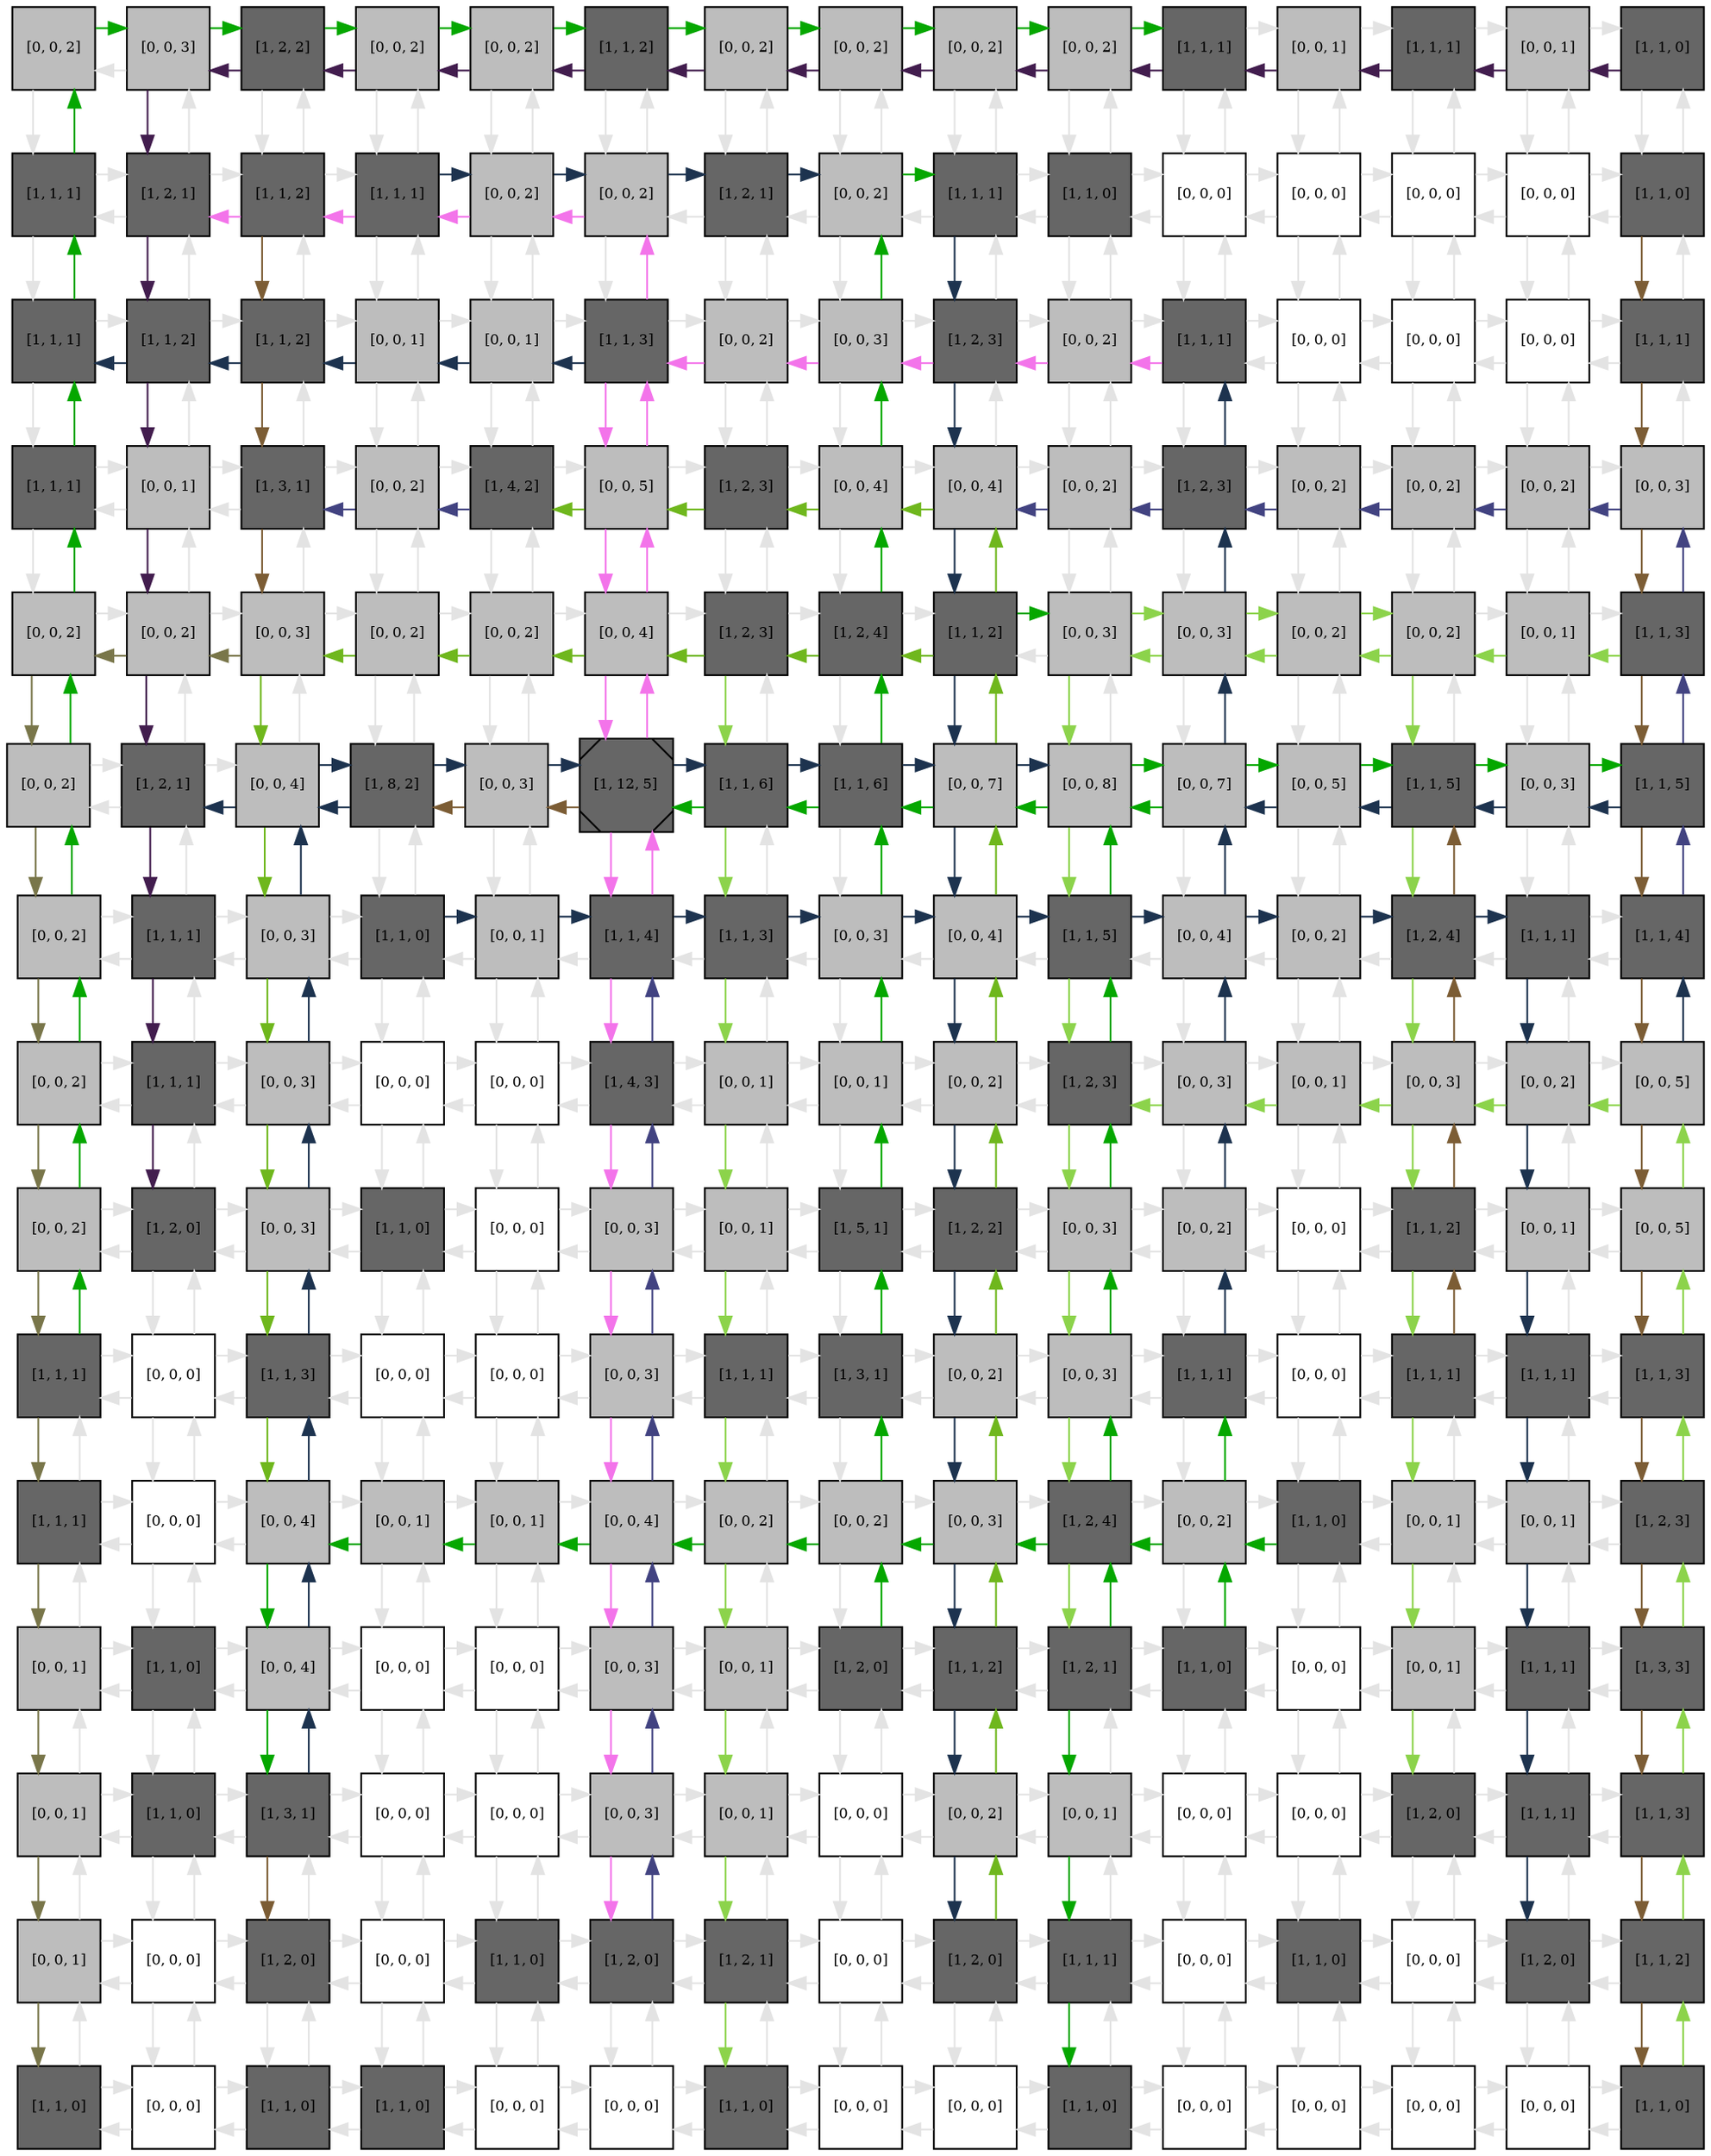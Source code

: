 digraph layout  {
rankdir=TB;
splines=ortho;
node [fixedsize=false, style=filled, width="0.6"];
edge [constraint=false];
0 [fillcolor="#bdbdbd", fontsize=8, label="[0, 0, 2]", shape=square, tooltip="name: None,\nin_degree: 2,\nout_degree: 2"];
1 [fillcolor="#bdbdbd", fontsize=8, label="[0, 0, 3]", shape=square, tooltip="name: None,\nin_degree: 3,\nout_degree: 3"];
2 [fillcolor="#666666", fontsize=8, label="[1, 2, 2]", shape=square, tooltip="name:  CD69 ,\nin_degree: 3,\nout_degree: 3"];
3 [fillcolor="#bdbdbd", fontsize=8, label="[0, 0, 2]", shape=square, tooltip="name: None,\nin_degree: 3,\nout_degree: 3"];
4 [fillcolor="#bdbdbd", fontsize=8, label="[0, 0, 2]", shape=square, tooltip="name: None,\nin_degree: 3,\nout_degree: 3"];
5 [fillcolor="#666666", fontsize=8, label="[1, 1, 2]", shape=square, tooltip="name:  MYLK ,\nin_degree: 3,\nout_degree: 3"];
6 [fillcolor="#bdbdbd", fontsize=8, label="[0, 0, 2]", shape=square, tooltip="name: None,\nin_degree: 3,\nout_degree: 3"];
7 [fillcolor="#bdbdbd", fontsize=8, label="[0, 0, 2]", shape=square, tooltip="name: None,\nin_degree: 3,\nout_degree: 3"];
8 [fillcolor="#bdbdbd", fontsize=8, label="[0, 0, 2]", shape=square, tooltip="name: None,\nin_degree: 3,\nout_degree: 3"];
9 [fillcolor="#bdbdbd", fontsize=8, label="[0, 0, 2]", shape=square, tooltip="name: None,\nin_degree: 3,\nout_degree: 3"];
10 [fillcolor="#666666", fontsize=8, label="[1, 1, 1]", shape=square, tooltip="name:  AFF1 ,\nin_degree: 3,\nout_degree: 3"];
11 [fillcolor="#bdbdbd", fontsize=8, label="[0, 0, 1]", shape=square, tooltip="name: None,\nin_degree: 3,\nout_degree: 3"];
12 [fillcolor="#666666", fontsize=8, label="[1, 1, 1]", shape=square, tooltip="name:  ANXA2 ,\nin_degree: 3,\nout_degree: 3"];
13 [fillcolor="#bdbdbd", fontsize=8, label="[0, 0, 1]", shape=square, tooltip="name: None,\nin_degree: 3,\nout_degree: 3"];
14 [fillcolor="#666666", fontsize=8, label="[1, 1, 0]", shape=square, tooltip="name:  CHST2 ,\nin_degree: 2,\nout_degree: 2"];
15 [fillcolor="#666666", fontsize=8, label="[1, 1, 1]", shape=square, tooltip="name:  SIAH1 ,\nin_degree: 3,\nout_degree: 3"];
16 [fillcolor="#666666", fontsize=8, label="[1, 2, 1]", shape=square, tooltip="name:  PLD1 ,\nin_degree: 4,\nout_degree: 4"];
17 [fillcolor="#666666", fontsize=8, label="[1, 1, 2]", shape=square, tooltip="name:  ILK ,\nin_degree: 4,\nout_degree: 4"];
18 [fillcolor="#666666", fontsize=8, label="[1, 1, 1]", shape=square, tooltip="name:  NCOR2 ,\nin_degree: 4,\nout_degree: 4"];
19 [fillcolor="#bdbdbd", fontsize=8, label="[0, 0, 2]", shape=square, tooltip="name: None,\nin_degree: 4,\nout_degree: 4"];
20 [fillcolor="#bdbdbd", fontsize=8, label="[0, 0, 2]", shape=square, tooltip="name: None,\nin_degree: 4,\nout_degree: 4"];
21 [fillcolor="#666666", fontsize=8, label="[1, 2, 1]", shape=square, tooltip="name:  LPL ,\nin_degree: 4,\nout_degree: 4"];
22 [fillcolor="#bdbdbd", fontsize=8, label="[0, 0, 2]", shape=square, tooltip="name: None,\nin_degree: 4,\nout_degree: 4"];
23 [fillcolor="#666666", fontsize=8, label="[1, 1, 1]", shape=square, tooltip="name:  OGT ,\nin_degree: 4,\nout_degree: 4"];
24 [fillcolor="#666666", fontsize=8, label="[1, 1, 0]", shape=square, tooltip="name:  MAP2K6 ,\nin_degree: 4,\nout_degree: 4"];
25 [fillcolor="#FFFFFF", fontsize=8, label="[0, 0, 0]", shape=square, tooltip="name: None,\nin_degree: 4,\nout_degree: 4"];
26 [fillcolor="#FFFFFF", fontsize=8, label="[0, 0, 0]", shape=square, tooltip="name: None,\nin_degree: 4,\nout_degree: 4"];
27 [fillcolor="#FFFFFF", fontsize=8, label="[0, 0, 0]", shape=square, tooltip="name: None,\nin_degree: 4,\nout_degree: 4"];
28 [fillcolor="#FFFFFF", fontsize=8, label="[0, 0, 0]", shape=square, tooltip="name: None,\nin_degree: 4,\nout_degree: 4"];
29 [fillcolor="#666666", fontsize=8, label="[1, 1, 0]", shape=square, tooltip="name:  TNFRSF1B ,\nin_degree: 3,\nout_degree: 3"];
30 [fillcolor="#666666", fontsize=8, label="[1, 1, 1]", shape=square, tooltip="name:  LGALS1 ,\nin_degree: 3,\nout_degree: 3"];
31 [fillcolor="#666666", fontsize=8, label="[1, 1, 2]", shape=square, tooltip="name:  LIG1 ,\nin_degree: 4,\nout_degree: 4"];
32 [fillcolor="#666666", fontsize=8, label="[1, 1, 2]", shape=square, tooltip="name:  MYL9 ,\nin_degree: 4,\nout_degree: 4"];
33 [fillcolor="#bdbdbd", fontsize=8, label="[0, 0, 1]", shape=square, tooltip="name: None,\nin_degree: 4,\nout_degree: 4"];
34 [fillcolor="#bdbdbd", fontsize=8, label="[0, 0, 1]", shape=square, tooltip="name: None,\nin_degree: 4,\nout_degree: 4"];
35 [fillcolor="#666666", fontsize=8, label="[1, 1, 3]", shape=square, tooltip="name:  HSP90B1 ,\nin_degree: 4,\nout_degree: 4"];
36 [fillcolor="#bdbdbd", fontsize=8, label="[0, 0, 2]", shape=square, tooltip="name: None,\nin_degree: 4,\nout_degree: 4"];
37 [fillcolor="#bdbdbd", fontsize=8, label="[0, 0, 3]", shape=square, tooltip="name: None,\nin_degree: 4,\nout_degree: 4"];
38 [fillcolor="#666666", fontsize=8, label="[1, 2, 3]", shape=square, tooltip="name:  ALOX5 ,\nin_degree: 4,\nout_degree: 4"];
39 [fillcolor="#bdbdbd", fontsize=8, label="[0, 0, 2]", shape=square, tooltip="name: None,\nin_degree: 4,\nout_degree: 4"];
40 [fillcolor="#666666", fontsize=8, label="[1, 1, 1]", shape=square, tooltip="name:  AKAP12 ,\nin_degree: 4,\nout_degree: 4"];
41 [fillcolor="#FFFFFF", fontsize=8, label="[0, 0, 0]", shape=square, tooltip="name: None,\nin_degree: 4,\nout_degree: 4"];
42 [fillcolor="#FFFFFF", fontsize=8, label="[0, 0, 0]", shape=square, tooltip="name: None,\nin_degree: 4,\nout_degree: 4"];
43 [fillcolor="#FFFFFF", fontsize=8, label="[0, 0, 0]", shape=square, tooltip="name: None,\nin_degree: 4,\nout_degree: 4"];
44 [fillcolor="#666666", fontsize=8, label="[1, 1, 1]", shape=square, tooltip="name:  DPP4 ,\nin_degree: 3,\nout_degree: 3"];
45 [fillcolor="#666666", fontsize=8, label="[1, 1, 1]", shape=square, tooltip="name:  RPS6KA5 ,\nin_degree: 3,\nout_degree: 3"];
46 [fillcolor="#bdbdbd", fontsize=8, label="[0, 0, 1]", shape=square, tooltip="name: None,\nin_degree: 4,\nout_degree: 4"];
47 [fillcolor="#666666", fontsize=8, label="[1, 3, 1]", shape=square, tooltip="name:  PCNA ,\nin_degree: 4,\nout_degree: 4"];
48 [fillcolor="#bdbdbd", fontsize=8, label="[0, 0, 2]", shape=square, tooltip="name: None,\nin_degree: 4,\nout_degree: 4"];
49 [fillcolor="#666666", fontsize=8, label="[1, 4, 2]", shape=square, tooltip="name:  JAK1 ,\nin_degree: 4,\nout_degree: 4"];
50 [fillcolor="#bdbdbd", fontsize=8, label="[0, 0, 5]", shape=square, tooltip="name: None,\nin_degree: 4,\nout_degree: 4"];
51 [fillcolor="#666666", fontsize=8, label="[1, 2, 3]", shape=square, tooltip="name:  CCL5 ,\nin_degree: 4,\nout_degree: 4"];
52 [fillcolor="#bdbdbd", fontsize=8, label="[0, 0, 4]", shape=square, tooltip="name: None,\nin_degree: 4,\nout_degree: 4"];
53 [fillcolor="#bdbdbd", fontsize=8, label="[0, 0, 4]", shape=square, tooltip="name: None,\nin_degree: 4,\nout_degree: 4"];
54 [fillcolor="#bdbdbd", fontsize=8, label="[0, 0, 2]", shape=square, tooltip="name: None,\nin_degree: 4,\nout_degree: 4"];
55 [fillcolor="#666666", fontsize=8, label="[1, 2, 3]", shape=square, tooltip="name:  IL7 ,\nin_degree: 4,\nout_degree: 4"];
56 [fillcolor="#bdbdbd", fontsize=8, label="[0, 0, 2]", shape=square, tooltip="name: None,\nin_degree: 4,\nout_degree: 4"];
57 [fillcolor="#bdbdbd", fontsize=8, label="[0, 0, 2]", shape=square, tooltip="name: None,\nin_degree: 4,\nout_degree: 4"];
58 [fillcolor="#bdbdbd", fontsize=8, label="[0, 0, 2]", shape=square, tooltip="name: None,\nin_degree: 4,\nout_degree: 4"];
59 [fillcolor="#bdbdbd", fontsize=8, label="[0, 0, 3]", shape=square, tooltip="name: None,\nin_degree: 3,\nout_degree: 3"];
60 [fillcolor="#bdbdbd", fontsize=8, label="[0, 0, 2]", shape=square, tooltip="name: None,\nin_degree: 3,\nout_degree: 3"];
61 [fillcolor="#bdbdbd", fontsize=8, label="[0, 0, 2]", shape=square, tooltip="name: None,\nin_degree: 4,\nout_degree: 4"];
62 [fillcolor="#bdbdbd", fontsize=8, label="[0, 0, 3]", shape=square, tooltip="name: None,\nin_degree: 4,\nout_degree: 4"];
63 [fillcolor="#bdbdbd", fontsize=8, label="[0, 0, 2]", shape=square, tooltip="name: None,\nin_degree: 4,\nout_degree: 4"];
64 [fillcolor="#bdbdbd", fontsize=8, label="[0, 0, 2]", shape=square, tooltip="name: None,\nin_degree: 4,\nout_degree: 4"];
65 [fillcolor="#bdbdbd", fontsize=8, label="[0, 0, 4]", shape=square, tooltip="name: None,\nin_degree: 4,\nout_degree: 4"];
66 [fillcolor="#666666", fontsize=8, label="[1, 2, 3]", shape=square, tooltip="name:  SELP ,\nin_degree: 4,\nout_degree: 4"];
67 [fillcolor="#666666", fontsize=8, label="[1, 2, 4]", shape=square, tooltip="name:  NFE2L2 ,\nin_degree: 4,\nout_degree: 4"];
68 [fillcolor="#666666", fontsize=8, label="[1, 1, 2]", shape=square, tooltip="name:  TNF ,\nin_degree: 4,\nout_degree: 4"];
69 [fillcolor="#bdbdbd", fontsize=8, label="[0, 0, 3]", shape=square, tooltip="name: None,\nin_degree: 4,\nout_degree: 4"];
70 [fillcolor="#bdbdbd", fontsize=8, label="[0, 0, 3]", shape=square, tooltip="name: None,\nin_degree: 4,\nout_degree: 4"];
71 [fillcolor="#bdbdbd", fontsize=8, label="[0, 0, 2]", shape=square, tooltip="name: None,\nin_degree: 4,\nout_degree: 4"];
72 [fillcolor="#bdbdbd", fontsize=8, label="[0, 0, 2]", shape=square, tooltip="name: None,\nin_degree: 4,\nout_degree: 4"];
73 [fillcolor="#bdbdbd", fontsize=8, label="[0, 0, 1]", shape=square, tooltip="name: None,\nin_degree: 4,\nout_degree: 4"];
74 [fillcolor="#666666", fontsize=8, label="[1, 1, 3]", shape=square, tooltip="name:  EED ,\nin_degree: 3,\nout_degree: 3"];
75 [fillcolor="#bdbdbd", fontsize=8, label="[0, 0, 2]", shape=square, tooltip="name: None,\nin_degree: 3,\nout_degree: 3"];
76 [fillcolor="#666666", fontsize=8, label="[1, 2, 1]", shape=square, tooltip="name:  ADM ,\nin_degree: 4,\nout_degree: 4"];
77 [fillcolor="#bdbdbd", fontsize=8, label="[0, 0, 4]", shape=square, tooltip="name: None,\nin_degree: 4,\nout_degree: 4"];
78 [fillcolor="#666666", fontsize=8, label="[1, 8, 2]", shape=square, tooltip="name:  FOS ,\nin_degree: 4,\nout_degree: 4"];
79 [fillcolor="#bdbdbd", fontsize=8, label="[0, 0, 3]", shape=square, tooltip="name: None,\nin_degree: 4,\nout_degree: 4"];
80 [fillcolor="#666666", fontsize=8, label="[1, 12, 5]", shape=Msquare, tooltip="name:  PTEN ,\nin_degree: 4,\nout_degree: 4"];
81 [fillcolor="#666666", fontsize=8, label="[1, 1, 6]", shape=square, tooltip="name:  MGAT5 ,\nin_degree: 4,\nout_degree: 4"];
82 [fillcolor="#666666", fontsize=8, label="[1, 1, 6]", shape=square, tooltip="name:  TCF3 ,\nin_degree: 4,\nout_degree: 4"];
83 [fillcolor="#bdbdbd", fontsize=8, label="[0, 0, 7]", shape=square, tooltip="name: None,\nin_degree: 4,\nout_degree: 4"];
84 [fillcolor="#bdbdbd", fontsize=8, label="[0, 0, 8]", shape=square, tooltip="name: None,\nin_degree: 4,\nout_degree: 4"];
85 [fillcolor="#bdbdbd", fontsize=8, label="[0, 0, 7]", shape=square, tooltip="name: None,\nin_degree: 4,\nout_degree: 4"];
86 [fillcolor="#bdbdbd", fontsize=8, label="[0, 0, 5]", shape=square, tooltip="name: None,\nin_degree: 4,\nout_degree: 4"];
87 [fillcolor="#666666", fontsize=8, label="[1, 1, 5]", shape=square, tooltip="name:  H2AFX ,\nin_degree: 4,\nout_degree: 4"];
88 [fillcolor="#bdbdbd", fontsize=8, label="[0, 0, 3]", shape=square, tooltip="name: None,\nin_degree: 4,\nout_degree: 4"];
89 [fillcolor="#666666", fontsize=8, label="[1, 1, 5]", shape=square, tooltip="name:  RUNX3 ,\nin_degree: 3,\nout_degree: 3"];
90 [fillcolor="#bdbdbd", fontsize=8, label="[0, 0, 2]", shape=square, tooltip="name: None,\nin_degree: 3,\nout_degree: 3"];
91 [fillcolor="#666666", fontsize=8, label="[1, 1, 1]", shape=square, tooltip="name:  CSNK2A2 ,\nin_degree: 4,\nout_degree: 4"];
92 [fillcolor="#bdbdbd", fontsize=8, label="[0, 0, 3]", shape=square, tooltip="name: None,\nin_degree: 4,\nout_degree: 4"];
93 [fillcolor="#666666", fontsize=8, label="[1, 1, 0]", shape=square, tooltip="name:  IFNGR2 ,\nin_degree: 4,\nout_degree: 4"];
94 [fillcolor="#bdbdbd", fontsize=8, label="[0, 0, 1]", shape=square, tooltip="name: None,\nin_degree: 4,\nout_degree: 4"];
95 [fillcolor="#666666", fontsize=8, label="[1, 1, 4]", shape=square, tooltip="name:  FYN ,\nin_degree: 4,\nout_degree: 4"];
96 [fillcolor="#666666", fontsize=8, label="[1, 1, 3]", shape=square, tooltip="name:  IL10RA ,\nin_degree: 4,\nout_degree: 4"];
97 [fillcolor="#bdbdbd", fontsize=8, label="[0, 0, 3]", shape=square, tooltip="name: None,\nin_degree: 4,\nout_degree: 4"];
98 [fillcolor="#bdbdbd", fontsize=8, label="[0, 0, 4]", shape=square, tooltip="name: None,\nin_degree: 4,\nout_degree: 4"];
99 [fillcolor="#666666", fontsize=8, label="[1, 1, 5]", shape=square, tooltip="name:  RRM1 ,\nin_degree: 4,\nout_degree: 4"];
100 [fillcolor="#bdbdbd", fontsize=8, label="[0, 0, 4]", shape=square, tooltip="name: None,\nin_degree: 4,\nout_degree: 4"];
101 [fillcolor="#bdbdbd", fontsize=8, label="[0, 0, 2]", shape=square, tooltip="name: None,\nin_degree: 4,\nout_degree: 4"];
102 [fillcolor="#666666", fontsize=8, label="[1, 2, 4]", shape=square, tooltip="name:  CCND2 ,\nin_degree: 4,\nout_degree: 4"];
103 [fillcolor="#666666", fontsize=8, label="[1, 1, 1]", shape=square, tooltip="name:  MARCKS ,\nin_degree: 4,\nout_degree: 4"];
104 [fillcolor="#666666", fontsize=8, label="[1, 1, 4]", shape=square, tooltip="name:  RFC5 ,\nin_degree: 3,\nout_degree: 3"];
105 [fillcolor="#bdbdbd", fontsize=8, label="[0, 0, 2]", shape=square, tooltip="name: None,\nin_degree: 3,\nout_degree: 3"];
106 [fillcolor="#666666", fontsize=8, label="[1, 1, 1]", shape=square, tooltip="name:  CD63 ,\nin_degree: 4,\nout_degree: 4"];
107 [fillcolor="#bdbdbd", fontsize=8, label="[0, 0, 3]", shape=square, tooltip="name: None,\nin_degree: 4,\nout_degree: 4"];
108 [fillcolor="#FFFFFF", fontsize=8, label="[0, 0, 0]", shape=square, tooltip="name: None,\nin_degree: 4,\nout_degree: 4"];
109 [fillcolor="#FFFFFF", fontsize=8, label="[0, 0, 0]", shape=square, tooltip="name: None,\nin_degree: 4,\nout_degree: 4"];
110 [fillcolor="#666666", fontsize=8, label="[1, 4, 3]", shape=square, tooltip="name:  APP ,\nin_degree: 4,\nout_degree: 4"];
111 [fillcolor="#bdbdbd", fontsize=8, label="[0, 0, 1]", shape=square, tooltip="name: None,\nin_degree: 4,\nout_degree: 4"];
112 [fillcolor="#bdbdbd", fontsize=8, label="[0, 0, 1]", shape=square, tooltip="name: None,\nin_degree: 4,\nout_degree: 4"];
113 [fillcolor="#bdbdbd", fontsize=8, label="[0, 0, 2]", shape=square, tooltip="name: None,\nin_degree: 4,\nout_degree: 4"];
114 [fillcolor="#666666", fontsize=8, label="[1, 2, 3]", shape=square, tooltip="name:  CD79A ,\nin_degree: 4,\nout_degree: 4"];
115 [fillcolor="#bdbdbd", fontsize=8, label="[0, 0, 3]", shape=square, tooltip="name: None,\nin_degree: 4,\nout_degree: 4"];
116 [fillcolor="#bdbdbd", fontsize=8, label="[0, 0, 1]", shape=square, tooltip="name: None,\nin_degree: 4,\nout_degree: 4"];
117 [fillcolor="#bdbdbd", fontsize=8, label="[0, 0, 3]", shape=square, tooltip="name: None,\nin_degree: 4,\nout_degree: 4"];
118 [fillcolor="#bdbdbd", fontsize=8, label="[0, 0, 2]", shape=square, tooltip="name: None,\nin_degree: 4,\nout_degree: 4"];
119 [fillcolor="#bdbdbd", fontsize=8, label="[0, 0, 5]", shape=square, tooltip="name: None,\nin_degree: 3,\nout_degree: 3"];
120 [fillcolor="#bdbdbd", fontsize=8, label="[0, 0, 2]", shape=square, tooltip="name: None,\nin_degree: 3,\nout_degree: 3"];
121 [fillcolor="#666666", fontsize=8, label="[1, 2, 0]", shape=square, tooltip="name:  SELL ,\nin_degree: 4,\nout_degree: 4"];
122 [fillcolor="#bdbdbd", fontsize=8, label="[0, 0, 3]", shape=square, tooltip="name: None,\nin_degree: 4,\nout_degree: 4"];
123 [fillcolor="#666666", fontsize=8, label="[1, 1, 0]", shape=square, tooltip="name:  CNR1 ,\nin_degree: 4,\nout_degree: 4"];
124 [fillcolor="#FFFFFF", fontsize=8, label="[0, 0, 0]", shape=square, tooltip="name: None,\nin_degree: 4,\nout_degree: 4"];
125 [fillcolor="#bdbdbd", fontsize=8, label="[0, 0, 3]", shape=square, tooltip="name: None,\nin_degree: 4,\nout_degree: 4"];
126 [fillcolor="#bdbdbd", fontsize=8, label="[0, 0, 1]", shape=square, tooltip="name: None,\nin_degree: 4,\nout_degree: 4"];
127 [fillcolor="#666666", fontsize=8, label="[1, 5, 1]", shape=square, tooltip="name:  EGR1 ,\nin_degree: 4,\nout_degree: 4"];
128 [fillcolor="#666666", fontsize=8, label="[1, 2, 2]", shape=square, tooltip="name:  CAV1 ,\nin_degree: 4,\nout_degree: 4"];
129 [fillcolor="#bdbdbd", fontsize=8, label="[0, 0, 3]", shape=square, tooltip="name: None,\nin_degree: 4,\nout_degree: 4"];
130 [fillcolor="#bdbdbd", fontsize=8, label="[0, 0, 2]", shape=square, tooltip="name: None,\nin_degree: 4,\nout_degree: 4"];
131 [fillcolor="#FFFFFF", fontsize=8, label="[0, 0, 0]", shape=square, tooltip="name: None,\nin_degree: 4,\nout_degree: 4"];
132 [fillcolor="#666666", fontsize=8, label="[1, 1, 2]", shape=square, tooltip="name:  CD74 ,\nin_degree: 4,\nout_degree: 4"];
133 [fillcolor="#bdbdbd", fontsize=8, label="[0, 0, 1]", shape=square, tooltip="name: None,\nin_degree: 4,\nout_degree: 4"];
134 [fillcolor="#bdbdbd", fontsize=8, label="[0, 0, 5]", shape=square, tooltip="name: None,\nin_degree: 3,\nout_degree: 3"];
135 [fillcolor="#666666", fontsize=8, label="[1, 1, 1]", shape=square, tooltip="name:  CD81 ,\nin_degree: 3,\nout_degree: 3"];
136 [fillcolor="#FFFFFF", fontsize=8, label="[0, 0, 0]", shape=square, tooltip="name: None,\nin_degree: 4,\nout_degree: 4"];
137 [fillcolor="#666666", fontsize=8, label="[1, 1, 3]", shape=square, tooltip="name:  GSK3B ,\nin_degree: 4,\nout_degree: 4"];
138 [fillcolor="#FFFFFF", fontsize=8, label="[0, 0, 0]", shape=square, tooltip="name: None,\nin_degree: 4,\nout_degree: 4"];
139 [fillcolor="#FFFFFF", fontsize=8, label="[0, 0, 0]", shape=square, tooltip="name: None,\nin_degree: 4,\nout_degree: 4"];
140 [fillcolor="#bdbdbd", fontsize=8, label="[0, 0, 3]", shape=square, tooltip="name: None,\nin_degree: 4,\nout_degree: 4"];
141 [fillcolor="#666666", fontsize=8, label="[1, 1, 1]", shape=square, tooltip="name:  CSDA ,\nin_degree: 4,\nout_degree: 4"];
142 [fillcolor="#666666", fontsize=8, label="[1, 3, 1]", shape=square, tooltip="name:  MIF ,\nin_degree: 4,\nout_degree: 4"];
143 [fillcolor="#bdbdbd", fontsize=8, label="[0, 0, 2]", shape=square, tooltip="name: None,\nin_degree: 4,\nout_degree: 4"];
144 [fillcolor="#bdbdbd", fontsize=8, label="[0, 0, 3]", shape=square, tooltip="name: None,\nin_degree: 4,\nout_degree: 4"];
145 [fillcolor="#666666", fontsize=8, label="[1, 1, 1]", shape=square, tooltip="name:  TGFBR3 ,\nin_degree: 4,\nout_degree: 4"];
146 [fillcolor="#FFFFFF", fontsize=8, label="[0, 0, 0]", shape=square, tooltip="name: None,\nin_degree: 4,\nout_degree: 4"];
147 [fillcolor="#666666", fontsize=8, label="[1, 1, 1]", shape=square, tooltip="name:  LMNA ,\nin_degree: 4,\nout_degree: 4"];
148 [fillcolor="#666666", fontsize=8, label="[1, 1, 1]", shape=square, tooltip="name:  BLNK ,\nin_degree: 4,\nout_degree: 4"];
149 [fillcolor="#666666", fontsize=8, label="[1, 1, 3]", shape=square, tooltip="name:  HSP90AA1 ,\nin_degree: 3,\nout_degree: 3"];
150 [fillcolor="#666666", fontsize=8, label="[1, 1, 1]", shape=square, tooltip="name:  FCER2 ,\nin_degree: 3,\nout_degree: 3"];
151 [fillcolor="#FFFFFF", fontsize=8, label="[0, 0, 0]", shape=square, tooltip="name: None,\nin_degree: 4,\nout_degree: 4"];
152 [fillcolor="#bdbdbd", fontsize=8, label="[0, 0, 4]", shape=square, tooltip="name: None,\nin_degree: 4,\nout_degree: 4"];
153 [fillcolor="#bdbdbd", fontsize=8, label="[0, 0, 1]", shape=square, tooltip="name: None,\nin_degree: 4,\nout_degree: 4"];
154 [fillcolor="#bdbdbd", fontsize=8, label="[0, 0, 1]", shape=square, tooltip="name: None,\nin_degree: 4,\nout_degree: 4"];
155 [fillcolor="#bdbdbd", fontsize=8, label="[0, 0, 4]", shape=square, tooltip="name: None,\nin_degree: 4,\nout_degree: 4"];
156 [fillcolor="#bdbdbd", fontsize=8, label="[0, 0, 2]", shape=square, tooltip="name: None,\nin_degree: 4,\nout_degree: 4"];
157 [fillcolor="#bdbdbd", fontsize=8, label="[0, 0, 2]", shape=square, tooltip="name: None,\nin_degree: 4,\nout_degree: 4"];
158 [fillcolor="#bdbdbd", fontsize=8, label="[0, 0, 3]", shape=square, tooltip="name: None,\nin_degree: 4,\nout_degree: 4"];
159 [fillcolor="#666666", fontsize=8, label="[1, 2, 4]", shape=square, tooltip="name:  INPP5D ,\nin_degree: 4,\nout_degree: 4"];
160 [fillcolor="#bdbdbd", fontsize=8, label="[0, 0, 2]", shape=square, tooltip="name: None,\nin_degree: 4,\nout_degree: 4"];
161 [fillcolor="#666666", fontsize=8, label="[1, 1, 0]", shape=square, tooltip="name:  CTSB ,\nin_degree: 4,\nout_degree: 4"];
162 [fillcolor="#bdbdbd", fontsize=8, label="[0, 0, 1]", shape=square, tooltip="name: None,\nin_degree: 4,\nout_degree: 4"];
163 [fillcolor="#bdbdbd", fontsize=8, label="[0, 0, 1]", shape=square, tooltip="name: None,\nin_degree: 4,\nout_degree: 4"];
164 [fillcolor="#666666", fontsize=8, label="[1, 2, 3]", shape=square, tooltip="name:  PAX3 ,\nin_degree: 3,\nout_degree: 3"];
165 [fillcolor="#bdbdbd", fontsize=8, label="[0, 0, 1]", shape=square, tooltip="name: None,\nin_degree: 3,\nout_degree: 3"];
166 [fillcolor="#666666", fontsize=8, label="[1, 1, 0]", shape=square, tooltip="name:  APLP2 ,\nin_degree: 4,\nout_degree: 4"];
167 [fillcolor="#bdbdbd", fontsize=8, label="[0, 0, 4]", shape=square, tooltip="name: None,\nin_degree: 4,\nout_degree: 4"];
168 [fillcolor="#FFFFFF", fontsize=8, label="[0, 0, 0]", shape=square, tooltip="name: None,\nin_degree: 4,\nout_degree: 4"];
169 [fillcolor="#FFFFFF", fontsize=8, label="[0, 0, 0]", shape=square, tooltip="name: None,\nin_degree: 4,\nout_degree: 4"];
170 [fillcolor="#bdbdbd", fontsize=8, label="[0, 0, 3]", shape=square, tooltip="name: None,\nin_degree: 4,\nout_degree: 4"];
171 [fillcolor="#bdbdbd", fontsize=8, label="[0, 0, 1]", shape=square, tooltip="name: None,\nin_degree: 4,\nout_degree: 4"];
172 [fillcolor="#666666", fontsize=8, label="[1, 2, 0]", shape=square, tooltip="name:  IGF1R ,\nin_degree: 4,\nout_degree: 4"];
173 [fillcolor="#666666", fontsize=8, label="[1, 1, 2]", shape=square, tooltip="name:  BMI1 ,\nin_degree: 4,\nout_degree: 4"];
174 [fillcolor="#666666", fontsize=8, label="[1, 2, 1]", shape=square, tooltip="name:  EZH2 ,\nin_degree: 4,\nout_degree: 4"];
175 [fillcolor="#666666", fontsize=8, label="[1, 1, 0]", shape=square, tooltip="name:  AEBP1 ,\nin_degree: 4,\nout_degree: 4"];
176 [fillcolor="#FFFFFF", fontsize=8, label="[0, 0, 0]", shape=square, tooltip="name: None,\nin_degree: 4,\nout_degree: 4"];
177 [fillcolor="#bdbdbd", fontsize=8, label="[0, 0, 1]", shape=square, tooltip="name: None,\nin_degree: 4,\nout_degree: 4"];
178 [fillcolor="#666666", fontsize=8, label="[1, 1, 1]", shape=square, tooltip="name:  CUL5 ,\nin_degree: 4,\nout_degree: 4"];
179 [fillcolor="#666666", fontsize=8, label="[1, 3, 3]", shape=square, tooltip="name:  AICDA ,\nin_degree: 3,\nout_degree: 3"];
180 [fillcolor="#bdbdbd", fontsize=8, label="[0, 0, 1]", shape=square, tooltip="name: None,\nin_degree: 3,\nout_degree: 3"];
181 [fillcolor="#666666", fontsize=8, label="[1, 1, 0]", shape=square, tooltip="name:  CREM ,\nin_degree: 4,\nout_degree: 4"];
182 [fillcolor="#666666", fontsize=8, label="[1, 3, 1]", shape=square, tooltip="name:  CASP3 ,\nin_degree: 4,\nout_degree: 4"];
183 [fillcolor="#FFFFFF", fontsize=8, label="[0, 0, 0]", shape=square, tooltip="name: None,\nin_degree: 4,\nout_degree: 4"];
184 [fillcolor="#FFFFFF", fontsize=8, label="[0, 0, 0]", shape=square, tooltip="name: None,\nin_degree: 4,\nout_degree: 4"];
185 [fillcolor="#bdbdbd", fontsize=8, label="[0, 0, 3]", shape=square, tooltip="name: None,\nin_degree: 4,\nout_degree: 4"];
186 [fillcolor="#bdbdbd", fontsize=8, label="[0, 0, 1]", shape=square, tooltip="name: None,\nin_degree: 4,\nout_degree: 4"];
187 [fillcolor="#FFFFFF", fontsize=8, label="[0, 0, 0]", shape=square, tooltip="name: None,\nin_degree: 4,\nout_degree: 4"];
188 [fillcolor="#bdbdbd", fontsize=8, label="[0, 0, 2]", shape=square, tooltip="name: None,\nin_degree: 4,\nout_degree: 4"];
189 [fillcolor="#bdbdbd", fontsize=8, label="[0, 0, 1]", shape=square, tooltip="name: None,\nin_degree: 4,\nout_degree: 4"];
190 [fillcolor="#FFFFFF", fontsize=8, label="[0, 0, 0]", shape=square, tooltip="name: None,\nin_degree: 4,\nout_degree: 4"];
191 [fillcolor="#FFFFFF", fontsize=8, label="[0, 0, 0]", shape=square, tooltip="name: None,\nin_degree: 4,\nout_degree: 4"];
192 [fillcolor="#666666", fontsize=8, label="[1, 2, 0]", shape=square, tooltip="name:  PRF1 ,\nin_degree: 4,\nout_degree: 4"];
193 [fillcolor="#666666", fontsize=8, label="[1, 1, 1]", shape=square, tooltip="name:  CD27 ,\nin_degree: 4,\nout_degree: 4"];
194 [fillcolor="#666666", fontsize=8, label="[1, 1, 3]", shape=square, tooltip="name:  HIST1H3H ,\nin_degree: 3,\nout_degree: 3"];
195 [fillcolor="#bdbdbd", fontsize=8, label="[0, 0, 1]", shape=square, tooltip="name: None,\nin_degree: 3,\nout_degree: 3"];
196 [fillcolor="#FFFFFF", fontsize=8, label="[0, 0, 0]", shape=square, tooltip="name: None,\nin_degree: 4,\nout_degree: 4"];
197 [fillcolor="#666666", fontsize=8, label="[1, 2, 0]", shape=square, tooltip="name:  VDR ,\nin_degree: 4,\nout_degree: 4"];
198 [fillcolor="#FFFFFF", fontsize=8, label="[0, 0, 0]", shape=square, tooltip="name: None,\nin_degree: 4,\nout_degree: 4"];
199 [fillcolor="#666666", fontsize=8, label="[1, 1, 0]", shape=square, tooltip="name:  NAB1 ,\nin_degree: 4,\nout_degree: 4"];
200 [fillcolor="#666666", fontsize=8, label="[1, 2, 0]", shape=square, tooltip="name:  PRKCA ,\nin_degree: 4,\nout_degree: 4"];
201 [fillcolor="#666666", fontsize=8, label="[1, 2, 1]", shape=square, tooltip="name:  AKT3 ,\nin_degree: 4,\nout_degree: 4"];
202 [fillcolor="#FFFFFF", fontsize=8, label="[0, 0, 0]", shape=square, tooltip="name: None,\nin_degree: 4,\nout_degree: 4"];
203 [fillcolor="#666666", fontsize=8, label="[1, 2, 0]", shape=square, tooltip="name:  HDAC9 ,\nin_degree: 4,\nout_degree: 4"];
204 [fillcolor="#666666", fontsize=8, label="[1, 1, 1]", shape=square, tooltip="name:  PTCH1 ,\nin_degree: 4,\nout_degree: 4"];
205 [fillcolor="#FFFFFF", fontsize=8, label="[0, 0, 0]", shape=square, tooltip="name: None,\nin_degree: 4,\nout_degree: 4"];
206 [fillcolor="#666666", fontsize=8, label="[1, 1, 0]", shape=square, tooltip="name:  HIST2H2AA3 ,\nin_degree: 4,\nout_degree: 4"];
207 [fillcolor="#FFFFFF", fontsize=8, label="[0, 0, 0]", shape=square, tooltip="name: None,\nin_degree: 4,\nout_degree: 4"];
208 [fillcolor="#666666", fontsize=8, label="[1, 2, 0]", shape=square, tooltip="name:  APOBEC3G ,\nin_degree: 4,\nout_degree: 4"];
209 [fillcolor="#666666", fontsize=8, label="[1, 1, 2]", shape=square, tooltip="name:  FRK ,\nin_degree: 3,\nout_degree: 3"];
210 [fillcolor="#666666", fontsize=8, label="[1, 1, 0]", shape=square, tooltip="name:  NOTCH2 ,\nin_degree: 2,\nout_degree: 2"];
211 [fillcolor="#FFFFFF", fontsize=8, label="[0, 0, 0]", shape=square, tooltip="name: None,\nin_degree: 3,\nout_degree: 3"];
212 [fillcolor="#666666", fontsize=8, label="[1, 1, 0]", shape=square, tooltip="name:  FGFR1 ,\nin_degree: 3,\nout_degree: 3"];
213 [fillcolor="#666666", fontsize=8, label="[1, 1, 0]", shape=square, tooltip="name:  SKI ,\nin_degree: 3,\nout_degree: 3"];
214 [fillcolor="#FFFFFF", fontsize=8, label="[0, 0, 0]", shape=square, tooltip="name: None,\nin_degree: 3,\nout_degree: 3"];
215 [fillcolor="#FFFFFF", fontsize=8, label="[0, 0, 0]", shape=square, tooltip="name: None,\nin_degree: 3,\nout_degree: 3"];
216 [fillcolor="#666666", fontsize=8, label="[1, 1, 0]", shape=square, tooltip="name:  CD70 ,\nin_degree: 3,\nout_degree: 3"];
217 [fillcolor="#FFFFFF", fontsize=8, label="[0, 0, 0]", shape=square, tooltip="name: None,\nin_degree: 3,\nout_degree: 3"];
218 [fillcolor="#FFFFFF", fontsize=8, label="[0, 0, 0]", shape=square, tooltip="name: None,\nin_degree: 3,\nout_degree: 3"];
219 [fillcolor="#666666", fontsize=8, label="[1, 1, 0]", shape=square, tooltip="name:  MAP4K4 ,\nin_degree: 3,\nout_degree: 3"];
220 [fillcolor="#FFFFFF", fontsize=8, label="[0, 0, 0]", shape=square, tooltip="name: None,\nin_degree: 3,\nout_degree: 3"];
221 [fillcolor="#FFFFFF", fontsize=8, label="[0, 0, 0]", shape=square, tooltip="name: None,\nin_degree: 3,\nout_degree: 3"];
222 [fillcolor="#FFFFFF", fontsize=8, label="[0, 0, 0]", shape=square, tooltip="name: None,\nin_degree: 3,\nout_degree: 3"];
223 [fillcolor="#FFFFFF", fontsize=8, label="[0, 0, 0]", shape=square, tooltip="name: None,\nin_degree: 3,\nout_degree: 3"];
224 [fillcolor="#666666", fontsize=8, label="[1, 1, 0]", shape=square, tooltip="name:  CD86 ,\nin_degree: 2,\nout_degree: 2"];
0 -> 1  [color="#05A700", style="penwidth(0.1)", tooltip="15( SIAH1 ) to 10( AFF1 )", weight=1];
0 -> 15  [color=grey89, style="penwidth(0.1)", tooltip=" ", weight=1];
1 -> 0  [color=grey89, style="penwidth(0.1)", tooltip=" ", weight=1];
1 -> 2  [color="#05A700", style="penwidth(0.1)", tooltip="15( SIAH1 ) to 10( AFF1 )", weight=1];
1 -> 16  [color="#421D4E", style="penwidth(0.1)", tooltip="14( CHST2 ) to 121( SELL )", weight=1];
2 -> 1  [color="#421D4E", style="penwidth(0.1)", tooltip="14( CHST2 ) to 121( SELL )", weight=1];
2 -> 3  [color="#05A700", style="penwidth(0.1)", tooltip="15( SIAH1 ) to 10( AFF1 )", weight=1];
2 -> 17  [color=grey89, style="penwidth(0.1)", tooltip=" ", weight=1];
3 -> 2  [color="#421D4E", style="penwidth(0.1)", tooltip="14( CHST2 ) to 121( SELL )", weight=1];
3 -> 4  [color="#05A700", style="penwidth(0.1)", tooltip="15( SIAH1 ) to 10( AFF1 )", weight=1];
3 -> 18  [color=grey89, style="penwidth(0.1)", tooltip=" ", weight=1];
4 -> 3  [color="#421D4E", style="penwidth(0.1)", tooltip="14( CHST2 ) to 121( SELL )", weight=1];
4 -> 5  [color="#05A700", style="penwidth(0.1)", tooltip="15( SIAH1 ) to 10( AFF1 )", weight=1];
4 -> 19  [color=grey89, style="penwidth(0.1)", tooltip=" ", weight=1];
5 -> 4  [color="#421D4E", style="penwidth(0.1)", tooltip="14( CHST2 ) to 121( SELL )", weight=1];
5 -> 6  [color="#05A700", style="penwidth(0.1)", tooltip="15( SIAH1 ) to 10( AFF1 )", weight=1];
5 -> 20  [color=grey89, style="penwidth(0.1)", tooltip=" ", weight=1];
6 -> 5  [color="#421D4E", style="penwidth(0.1)", tooltip="14( CHST2 ) to 121( SELL )", weight=1];
6 -> 7  [color="#05A700", style="penwidth(0.1)", tooltip="15( SIAH1 ) to 10( AFF1 )", weight=1];
6 -> 21  [color=grey89, style="penwidth(0.1)", tooltip=" ", weight=1];
7 -> 6  [color="#421D4E", style="penwidth(0.1)", tooltip="14( CHST2 ) to 121( SELL )", weight=1];
7 -> 8  [color="#05A700", style="penwidth(0.1)", tooltip="15( SIAH1 ) to 10( AFF1 )", weight=1];
7 -> 22  [color=grey89, style="penwidth(0.1)", tooltip=" ", weight=1];
8 -> 7  [color="#421D4E", style="penwidth(0.1)", tooltip="14( CHST2 ) to 121( SELL )", weight=1];
8 -> 9  [color="#05A700", style="penwidth(0.1)", tooltip="15( SIAH1 ) to 10( AFF1 )", weight=1];
8 -> 23  [color=grey89, style="penwidth(0.1)", tooltip=" ", weight=1];
9 -> 8  [color="#421D4E", style="penwidth(0.1)", tooltip="14( CHST2 ) to 121( SELL )", weight=1];
9 -> 10  [color="#05A700", style="penwidth(0.1)", tooltip="15( SIAH1 ) to 10( AFF1 )", weight=1];
9 -> 24  [color=grey89, style="penwidth(0.1)", tooltip=" ", weight=1];
10 -> 9  [color="#421D4E", style="penwidth(0.1)", tooltip="14( CHST2 ) to 121( SELL )", weight=1];
10 -> 11  [color=grey89, style="penwidth(0.1)", tooltip=" ", weight=1];
10 -> 25  [color=grey89, style="penwidth(0.1)", tooltip=" ", weight=1];
11 -> 10  [color="#421D4E", style="penwidth(0.1)", tooltip="14( CHST2 ) to 121( SELL )", weight=1];
11 -> 12  [color=grey89, style="penwidth(0.1)", tooltip=" ", weight=1];
11 -> 26  [color=grey89, style="penwidth(0.1)", tooltip=" ", weight=1];
12 -> 11  [color="#421D4E", style="penwidth(0.1)", tooltip="14( CHST2 ) to 121( SELL )", weight=1];
12 -> 13  [color=grey89, style="penwidth(0.1)", tooltip=" ", weight=1];
12 -> 27  [color=grey89, style="penwidth(0.1)", tooltip=" ", weight=1];
13 -> 12  [color="#421D4E", style="penwidth(0.1)", tooltip="14( CHST2 ) to 121( SELL )", weight=1];
13 -> 14  [color=grey89, style="penwidth(0.1)", tooltip=" ", weight=1];
13 -> 28  [color=grey89, style="penwidth(0.1)", tooltip=" ", weight=1];
14 -> 13  [color="#421D4E", style="penwidth(0.1)", tooltip="14( CHST2 ) to 121( SELL )", weight=1];
14 -> 29  [color=grey89, style="penwidth(0.1)", tooltip=" ", weight=1];
15 -> 0  [color="#05A700", style="penwidth(0.1)", tooltip="15( SIAH1 ) to 10( AFF1 )", weight=1];
15 -> 16  [color=grey89, style="penwidth(0.1)", tooltip=" ", weight=1];
15 -> 30  [color=grey89, style="penwidth(0.1)", tooltip=" ", weight=1];
16 -> 1  [color=grey89, style="penwidth(0.1)", tooltip=" ", weight=1];
16 -> 15  [color=grey89, style="penwidth(0.1)", tooltip=" ", weight=1];
16 -> 17  [color=grey89, style="penwidth(0.1)", tooltip=" ", weight=1];
16 -> 31  [color="#421D4E", style="penwidth(0.1)", tooltip="14( CHST2 ) to 121( SELL )", weight=1];
17 -> 2  [color=grey89, style="penwidth(0.1)", tooltip=" ", weight=1];
17 -> 16  [color="#F374EA", style="penwidth(0.1)", tooltip="200( PRKCA ) to 16( PLD1 )", weight=1];
17 -> 18  [color=grey89, style="penwidth(0.1)", tooltip=" ", weight=1];
17 -> 32  [color="#7C5D35", style="penwidth(0.1)", tooltip="18( NCOR2 ) to 197( VDR )", weight=1];
18 -> 3  [color=grey89, style="penwidth(0.1)", tooltip=" ", weight=1];
18 -> 17  [color="#F374EA", style="penwidth(0.1)", tooltip="200( PRKCA ) to 16( PLD1 )", weight=1];
18 -> 19  [color="#1D334F", style="penwidth(0.1)", tooltip="18( NCOR2 ) to 203( HDAC9 )", weight=1];
18 -> 33  [color=grey89, style="penwidth(0.1)", tooltip=" ", weight=1];
19 -> 4  [color=grey89, style="penwidth(0.1)", tooltip=" ", weight=1];
19 -> 18  [color="#F374EA", style="penwidth(0.1)", tooltip="200( PRKCA ) to 16( PLD1 )", weight=1];
19 -> 20  [color="#1D334F", style="penwidth(0.1)", tooltip="18( NCOR2 ) to 203( HDAC9 )", weight=1];
19 -> 34  [color=grey89, style="penwidth(0.1)", tooltip=" ", weight=1];
20 -> 5  [color=grey89, style="penwidth(0.1)", tooltip=" ", weight=1];
20 -> 19  [color="#F374EA", style="penwidth(0.1)", tooltip="200( PRKCA ) to 16( PLD1 )", weight=1];
20 -> 21  [color="#1D334F", style="penwidth(0.1)", tooltip="18( NCOR2 ) to 203( HDAC9 )", weight=1];
20 -> 35  [color=grey89, style="penwidth(0.1)", tooltip=" ", weight=1];
21 -> 6  [color=grey89, style="penwidth(0.1)", tooltip=" ", weight=1];
21 -> 20  [color=grey89, style="penwidth(0.1)", tooltip=" ", weight=1];
21 -> 22  [color="#1D334F", style="penwidth(0.1)", tooltip="18( NCOR2 ) to 203( HDAC9 )", weight=1];
21 -> 36  [color=grey89, style="penwidth(0.1)", tooltip=" ", weight=1];
22 -> 7  [color=grey89, style="penwidth(0.1)", tooltip=" ", weight=1];
22 -> 21  [color=grey89, style="penwidth(0.1)", tooltip=" ", weight=1];
22 -> 23  [color="#05A700", style="penwidth(0.1)", tooltip="172( IGF1R ) to 23( OGT )", weight=1];
22 -> 37  [color=grey89, style="penwidth(0.1)", tooltip=" ", weight=1];
23 -> 8  [color=grey89, style="penwidth(0.1)", tooltip=" ", weight=1];
23 -> 22  [color=grey89, style="penwidth(0.1)", tooltip=" ", weight=1];
23 -> 24  [color=grey89, style="penwidth(0.1)", tooltip=" ", weight=1];
23 -> 38  [color="#1D334F", style="penwidth(0.1)", tooltip="18( NCOR2 ) to 203( HDAC9 )", weight=1];
24 -> 9  [color=grey89, style="penwidth(0.1)", tooltip=" ", weight=1];
24 -> 23  [color=grey89, style="penwidth(0.1)", tooltip=" ", weight=1];
24 -> 25  [color=grey89, style="penwidth(0.1)", tooltip=" ", weight=1];
24 -> 39  [color=grey89, style="penwidth(0.1)", tooltip=" ", weight=1];
25 -> 10  [color=grey89, style="penwidth(0.1)", tooltip=" ", weight=1];
25 -> 24  [color=grey89, style="penwidth(0.1)", tooltip=" ", weight=1];
25 -> 26  [color=grey89, style="penwidth(0.1)", tooltip=" ", weight=1];
25 -> 40  [color=grey89, style="penwidth(0.1)", tooltip=" ", weight=1];
26 -> 11  [color=grey89, style="penwidth(0.1)", tooltip=" ", weight=1];
26 -> 25  [color=grey89, style="penwidth(0.1)", tooltip=" ", weight=1];
26 -> 27  [color=grey89, style="penwidth(0.1)", tooltip=" ", weight=1];
26 -> 41  [color=grey89, style="penwidth(0.1)", tooltip=" ", weight=1];
27 -> 12  [color=grey89, style="penwidth(0.1)", tooltip=" ", weight=1];
27 -> 26  [color=grey89, style="penwidth(0.1)", tooltip=" ", weight=1];
27 -> 28  [color=grey89, style="penwidth(0.1)", tooltip=" ", weight=1];
27 -> 42  [color=grey89, style="penwidth(0.1)", tooltip=" ", weight=1];
28 -> 13  [color=grey89, style="penwidth(0.1)", tooltip=" ", weight=1];
28 -> 27  [color=grey89, style="penwidth(0.1)", tooltip=" ", weight=1];
28 -> 29  [color=grey89, style="penwidth(0.1)", tooltip=" ", weight=1];
28 -> 43  [color=grey89, style="penwidth(0.1)", tooltip=" ", weight=1];
29 -> 14  [color=grey89, style="penwidth(0.1)", tooltip=" ", weight=1];
29 -> 28  [color=grey89, style="penwidth(0.1)", tooltip=" ", weight=1];
29 -> 44  [color="#7C5D35", style="penwidth(0.1)", tooltip="29( TNFRSF1B ) to 224( CD86 )", weight=1];
30 -> 15  [color="#05A700", style="penwidth(0.1)", tooltip="135( CD81 ) to 2( CD69 )", weight=1];
30 -> 31  [color=grey89, style="penwidth(0.1)", tooltip=" ", weight=1];
30 -> 45  [color=grey89, style="penwidth(0.1)", tooltip=" ", weight=1];
31 -> 16  [color=grey89, style="penwidth(0.1)", tooltip=" ", weight=1];
31 -> 30  [color="#1D334F", style="penwidth(0.1)", tooltip="145( TGFBR3 ) to 30( LGALS1 )", weight=1];
31 -> 32  [color=grey89, style="penwidth(0.1)", tooltip=" ", weight=1];
31 -> 46  [color="#421D4E", style="penwidth(0.1)", tooltip="14( CHST2 ) to 121( SELL )", weight=1];
32 -> 17  [color=grey89, style="penwidth(0.1)", tooltip=" ", weight=1];
32 -> 31  [color="#1D334F", style="penwidth(0.1)", tooltip="145( TGFBR3 ) to 30( LGALS1 )", weight=1];
32 -> 33  [color=grey89, style="penwidth(0.1)", tooltip=" ", weight=1];
32 -> 47  [color="#7C5D35", style="penwidth(0.1)", tooltip="18( NCOR2 ) to 197( VDR )", weight=1];
33 -> 18  [color=grey89, style="penwidth(0.1)", tooltip=" ", weight=1];
33 -> 32  [color="#1D334F", style="penwidth(0.1)", tooltip="145( TGFBR3 ) to 30( LGALS1 )", weight=1];
33 -> 34  [color=grey89, style="penwidth(0.1)", tooltip=" ", weight=1];
33 -> 48  [color=grey89, style="penwidth(0.1)", tooltip=" ", weight=1];
34 -> 19  [color=grey89, style="penwidth(0.1)", tooltip=" ", weight=1];
34 -> 33  [color="#1D334F", style="penwidth(0.1)", tooltip="145( TGFBR3 ) to 30( LGALS1 )", weight=1];
34 -> 35  [color=grey89, style="penwidth(0.1)", tooltip=" ", weight=1];
34 -> 49  [color=grey89, style="penwidth(0.1)", tooltip=" ", weight=1];
35 -> 20  [color="#F374EA", style="penwidth(0.1)", tooltip="200( PRKCA ) to 16( PLD1 )", weight=1];
35 -> 34  [color="#1D334F", style="penwidth(0.1)", tooltip="145( TGFBR3 ) to 30( LGALS1 )", weight=1];
35 -> 36  [color=grey89, style="penwidth(0.1)", tooltip=" ", weight=1];
35 -> 50  [color="#F374EA", style="penwidth(0.1)", tooltip="40( AKAP12 ) to 200( PRKCA )", weight=1];
36 -> 21  [color=grey89, style="penwidth(0.1)", tooltip=" ", weight=1];
36 -> 35  [color="#F374EA", style="penwidth(0.1)", tooltip="40( AKAP12 ) to 200( PRKCA )", weight=1];
36 -> 37  [color=grey89, style="penwidth(0.1)", tooltip=" ", weight=1];
36 -> 51  [color=grey89, style="penwidth(0.1)", tooltip=" ", weight=1];
37 -> 22  [color="#05A700", style="penwidth(0.1)", tooltip="172( IGF1R ) to 23( OGT )", weight=1];
37 -> 36  [color="#F374EA", style="penwidth(0.1)", tooltip="40( AKAP12 ) to 200( PRKCA )", weight=1];
37 -> 38  [color=grey89, style="penwidth(0.1)", tooltip=" ", weight=1];
37 -> 52  [color=grey89, style="penwidth(0.1)", tooltip=" ", weight=1];
38 -> 23  [color=grey89, style="penwidth(0.1)", tooltip=" ", weight=1];
38 -> 37  [color="#F374EA", style="penwidth(0.1)", tooltip="40( AKAP12 ) to 200( PRKCA )", weight=1];
38 -> 39  [color=grey89, style="penwidth(0.1)", tooltip=" ", weight=1];
38 -> 53  [color="#1D334F", style="penwidth(0.1)", tooltip="18( NCOR2 ) to 203( HDAC9 )", weight=1];
39 -> 24  [color=grey89, style="penwidth(0.1)", tooltip=" ", weight=1];
39 -> 38  [color="#F374EA", style="penwidth(0.1)", tooltip="40( AKAP12 ) to 200( PRKCA )", weight=1];
39 -> 40  [color=grey89, style="penwidth(0.1)", tooltip=" ", weight=1];
39 -> 54  [color=grey89, style="penwidth(0.1)", tooltip=" ", weight=1];
40 -> 25  [color=grey89, style="penwidth(0.1)", tooltip=" ", weight=1];
40 -> 39  [color="#F374EA", style="penwidth(0.1)", tooltip="40( AKAP12 ) to 200( PRKCA )", weight=1];
40 -> 41  [color=grey89, style="penwidth(0.1)", tooltip=" ", weight=1];
40 -> 55  [color=grey89, style="penwidth(0.1)", tooltip=" ", weight=1];
41 -> 26  [color=grey89, style="penwidth(0.1)", tooltip=" ", weight=1];
41 -> 40  [color=grey89, style="penwidth(0.1)", tooltip=" ", weight=1];
41 -> 42  [color=grey89, style="penwidth(0.1)", tooltip=" ", weight=1];
41 -> 56  [color=grey89, style="penwidth(0.1)", tooltip=" ", weight=1];
42 -> 27  [color=grey89, style="penwidth(0.1)", tooltip=" ", weight=1];
42 -> 41  [color=grey89, style="penwidth(0.1)", tooltip=" ", weight=1];
42 -> 43  [color=grey89, style="penwidth(0.1)", tooltip=" ", weight=1];
42 -> 57  [color=grey89, style="penwidth(0.1)", tooltip=" ", weight=1];
43 -> 28  [color=grey89, style="penwidth(0.1)", tooltip=" ", weight=1];
43 -> 42  [color=grey89, style="penwidth(0.1)", tooltip=" ", weight=1];
43 -> 44  [color=grey89, style="penwidth(0.1)", tooltip=" ", weight=1];
43 -> 58  [color=grey89, style="penwidth(0.1)", tooltip=" ", weight=1];
44 -> 29  [color=grey89, style="penwidth(0.1)", tooltip=" ", weight=1];
44 -> 43  [color=grey89, style="penwidth(0.1)", tooltip=" ", weight=1];
44 -> 59  [color="#7C5D35", style="penwidth(0.1)", tooltip="29( TNFRSF1B ) to 224( CD86 )", weight=1];
45 -> 30  [color="#05A700", style="penwidth(0.1)", tooltip="135( CD81 ) to 2( CD69 )", weight=1];
45 -> 46  [color=grey89, style="penwidth(0.1)", tooltip=" ", weight=1];
45 -> 60  [color=grey89, style="penwidth(0.1)", tooltip=" ", weight=1];
46 -> 31  [color=grey89, style="penwidth(0.1)", tooltip=" ", weight=1];
46 -> 45  [color=grey89, style="penwidth(0.1)", tooltip=" ", weight=1];
46 -> 47  [color=grey89, style="penwidth(0.1)", tooltip=" ", weight=1];
46 -> 61  [color="#421D4E", style="penwidth(0.1)", tooltip="14( CHST2 ) to 121( SELL )", weight=1];
47 -> 32  [color=grey89, style="penwidth(0.1)", tooltip=" ", weight=1];
47 -> 46  [color=grey89, style="penwidth(0.1)", tooltip=" ", weight=1];
47 -> 48  [color=grey89, style="penwidth(0.1)", tooltip=" ", weight=1];
47 -> 62  [color="#7C5D35", style="penwidth(0.1)", tooltip="18( NCOR2 ) to 197( VDR )", weight=1];
48 -> 33  [color=grey89, style="penwidth(0.1)", tooltip=" ", weight=1];
48 -> 47  [color="#424381", style="penwidth(0.1)", tooltip="104( RFC5 ) to 47( PCNA )", weight=1];
48 -> 49  [color=grey89, style="penwidth(0.1)", tooltip=" ", weight=1];
48 -> 63  [color=grey89, style="penwidth(0.1)", tooltip=" ", weight=1];
49 -> 34  [color=grey89, style="penwidth(0.1)", tooltip=" ", weight=1];
49 -> 48  [color="#424381", style="penwidth(0.1)", tooltip="104( RFC5 ) to 47( PCNA )", weight=1];
49 -> 50  [color=grey89, style="penwidth(0.1)", tooltip=" ", weight=1];
49 -> 64  [color=grey89, style="penwidth(0.1)", tooltip=" ", weight=1];
50 -> 35  [color="#F374EA", style="penwidth(0.1)", tooltip="200( PRKCA ) to 16( PLD1 )", weight=1];
50 -> 49  [color="#6FB71D", style="penwidth(0.1)", tooltip="203( HDAC9 ) to 49( JAK1 )", weight=1];
50 -> 51  [color=grey89, style="penwidth(0.1)", tooltip=" ", weight=1];
50 -> 65  [color="#F374EA", style="penwidth(0.1)", tooltip="40( AKAP12 ) to 200( PRKCA )", weight=1];
51 -> 36  [color=grey89, style="penwidth(0.1)", tooltip=" ", weight=1];
51 -> 50  [color="#6FB71D", style="penwidth(0.1)", tooltip="203( HDAC9 ) to 49( JAK1 )", weight=1];
51 -> 52  [color=grey89, style="penwidth(0.1)", tooltip=" ", weight=1];
51 -> 66  [color=grey89, style="penwidth(0.1)", tooltip=" ", weight=1];
52 -> 37  [color="#05A700", style="penwidth(0.1)", tooltip="172( IGF1R ) to 23( OGT )", weight=1];
52 -> 51  [color="#6FB71D", style="penwidth(0.1)", tooltip="203( HDAC9 ) to 49( JAK1 )", weight=1];
52 -> 53  [color=grey89, style="penwidth(0.1)", tooltip=" ", weight=1];
52 -> 67  [color=grey89, style="penwidth(0.1)", tooltip=" ", weight=1];
53 -> 38  [color=grey89, style="penwidth(0.1)", tooltip=" ", weight=1];
53 -> 52  [color="#6FB71D", style="penwidth(0.1)", tooltip="203( HDAC9 ) to 49( JAK1 )", weight=1];
53 -> 54  [color=grey89, style="penwidth(0.1)", tooltip=" ", weight=1];
53 -> 68  [color="#1D334F", style="penwidth(0.1)", tooltip="18( NCOR2 ) to 203( HDAC9 )", weight=1];
54 -> 39  [color=grey89, style="penwidth(0.1)", tooltip=" ", weight=1];
54 -> 53  [color="#424381", style="penwidth(0.1)", tooltip="104( RFC5 ) to 47( PCNA )", weight=1];
54 -> 55  [color=grey89, style="penwidth(0.1)", tooltip=" ", weight=1];
54 -> 69  [color=grey89, style="penwidth(0.1)", tooltip=" ", weight=1];
55 -> 40  [color="#1D334F", style="penwidth(0.1)", tooltip="145( TGFBR3 ) to 30( LGALS1 )", weight=1];
55 -> 54  [color="#424381", style="penwidth(0.1)", tooltip="104( RFC5 ) to 47( PCNA )", weight=1];
55 -> 56  [color=grey89, style="penwidth(0.1)", tooltip=" ", weight=1];
55 -> 70  [color=grey89, style="penwidth(0.1)", tooltip=" ", weight=1];
56 -> 41  [color=grey89, style="penwidth(0.1)", tooltip=" ", weight=1];
56 -> 55  [color="#424381", style="penwidth(0.1)", tooltip="104( RFC5 ) to 47( PCNA )", weight=1];
56 -> 57  [color=grey89, style="penwidth(0.1)", tooltip=" ", weight=1];
56 -> 71  [color=grey89, style="penwidth(0.1)", tooltip=" ", weight=1];
57 -> 42  [color=grey89, style="penwidth(0.1)", tooltip=" ", weight=1];
57 -> 56  [color="#424381", style="penwidth(0.1)", tooltip="104( RFC5 ) to 47( PCNA )", weight=1];
57 -> 58  [color=grey89, style="penwidth(0.1)", tooltip=" ", weight=1];
57 -> 72  [color=grey89, style="penwidth(0.1)", tooltip=" ", weight=1];
58 -> 43  [color=grey89, style="penwidth(0.1)", tooltip=" ", weight=1];
58 -> 57  [color="#424381", style="penwidth(0.1)", tooltip="104( RFC5 ) to 47( PCNA )", weight=1];
58 -> 59  [color=grey89, style="penwidth(0.1)", tooltip=" ", weight=1];
58 -> 73  [color=grey89, style="penwidth(0.1)", tooltip=" ", weight=1];
59 -> 44  [color=grey89, style="penwidth(0.1)", tooltip=" ", weight=1];
59 -> 58  [color="#424381", style="penwidth(0.1)", tooltip="104( RFC5 ) to 47( PCNA )", weight=1];
59 -> 74  [color="#7C5D35", style="penwidth(0.1)", tooltip="29( TNFRSF1B ) to 224( CD86 )", weight=1];
60 -> 45  [color="#05A700", style="penwidth(0.1)", tooltip="135( CD81 ) to 2( CD69 )", weight=1];
60 -> 61  [color=grey89, style="penwidth(0.1)", tooltip=" ", weight=1];
60 -> 75  [color="#79764A", style="penwidth(0.1)", tooltip="68( TNF ) to 210( NOTCH2 )", weight=1];
61 -> 46  [color=grey89, style="penwidth(0.1)", tooltip=" ", weight=1];
61 -> 60  [color="#79764A", style="penwidth(0.1)", tooltip="68( TNF ) to 210( NOTCH2 )", weight=1];
61 -> 62  [color=grey89, style="penwidth(0.1)", tooltip=" ", weight=1];
61 -> 76  [color="#421D4E", style="penwidth(0.1)", tooltip="14( CHST2 ) to 121( SELL )", weight=1];
62 -> 47  [color=grey89, style="penwidth(0.1)", tooltip=" ", weight=1];
62 -> 61  [color="#79764A", style="penwidth(0.1)", tooltip="68( TNF ) to 210( NOTCH2 )", weight=1];
62 -> 63  [color=grey89, style="penwidth(0.1)", tooltip=" ", weight=1];
62 -> 77  [color="#6FB71D", style="penwidth(0.1)", tooltip="68( TNF ) to 182( CASP3 )", weight=1];
63 -> 48  [color=grey89, style="penwidth(0.1)", tooltip=" ", weight=1];
63 -> 62  [color="#6FB71D", style="penwidth(0.1)", tooltip="68( TNF ) to 182( CASP3 )", weight=1];
63 -> 64  [color=grey89, style="penwidth(0.1)", tooltip=" ", weight=1];
63 -> 78  [color=grey89, style="penwidth(0.1)", tooltip=" ", weight=1];
64 -> 49  [color=grey89, style="penwidth(0.1)", tooltip=" ", weight=1];
64 -> 63  [color="#6FB71D", style="penwidth(0.1)", tooltip="68( TNF ) to 182( CASP3 )", weight=1];
64 -> 65  [color=grey89, style="penwidth(0.1)", tooltip=" ", weight=1];
64 -> 79  [color=grey89, style="penwidth(0.1)", tooltip=" ", weight=1];
65 -> 50  [color="#F374EA", style="penwidth(0.1)", tooltip="200( PRKCA ) to 16( PLD1 )", weight=1];
65 -> 64  [color="#6FB71D", style="penwidth(0.1)", tooltip="68( TNF ) to 182( CASP3 )", weight=1];
65 -> 66  [color=grey89, style="penwidth(0.1)", tooltip=" ", weight=1];
65 -> 80  [color="#F374EA", style="penwidth(0.1)", tooltip="40( AKAP12 ) to 200( PRKCA )", weight=1];
66 -> 51  [color=grey89, style="penwidth(0.1)", tooltip=" ", weight=1];
66 -> 65  [color="#6FB71D", style="penwidth(0.1)", tooltip="68( TNF ) to 182( CASP3 )", weight=1];
66 -> 67  [color=grey89, style="penwidth(0.1)", tooltip=" ", weight=1];
66 -> 81  [color="#8CD34B", style="penwidth(0.1)", tooltip="68( TNF ) to 216( CD70 )", weight=1];
67 -> 52  [color="#05A700", style="penwidth(0.1)", tooltip="172( IGF1R ) to 23( OGT )", weight=1];
67 -> 66  [color="#6FB71D", style="penwidth(0.1)", tooltip="68( TNF ) to 182( CASP3 )", weight=1];
67 -> 68  [color=grey89, style="penwidth(0.1)", tooltip=" ", weight=1];
67 -> 82  [color=grey89, style="penwidth(0.1)", tooltip=" ", weight=1];
68 -> 53  [color="#6FB71D", style="penwidth(0.1)", tooltip="203( HDAC9 ) to 49( JAK1 )", weight=1];
68 -> 67  [color="#6FB71D", style="penwidth(0.1)", tooltip="68( TNF ) to 182( CASP3 )", weight=1];
68 -> 69  [color="#05A700", style="penwidth(0.1)", tooltip="68( TNF ) to 219( MAP4K4 )", weight=1];
68 -> 83  [color="#1D334F", style="penwidth(0.1)", tooltip="18( NCOR2 ) to 203( HDAC9 )", weight=1];
69 -> 54  [color=grey89, style="penwidth(0.1)", tooltip=" ", weight=1];
69 -> 68  [color=grey89, style="penwidth(0.1)", tooltip=" ", weight=1];
69 -> 70  [color="#8CD34B", style="penwidth(0.1)", tooltip="68( TNF ) to 192( PRF1 )", weight=1];
69 -> 84  [color="#8CD34B", style="penwidth(0.1)", tooltip="74( EED ) to 174( EZH2 )", weight=1];
70 -> 55  [color="#1D334F", style="penwidth(0.1)", tooltip="145( TGFBR3 ) to 30( LGALS1 )", weight=1];
70 -> 69  [color="#8CD34B", style="penwidth(0.1)", tooltip="74( EED ) to 174( EZH2 )", weight=1];
70 -> 71  [color="#8CD34B", style="penwidth(0.1)", tooltip="68( TNF ) to 192( PRF1 )", weight=1];
70 -> 85  [color=grey89, style="penwidth(0.1)", tooltip=" ", weight=1];
71 -> 56  [color=grey89, style="penwidth(0.1)", tooltip=" ", weight=1];
71 -> 70  [color="#8CD34B", style="penwidth(0.1)", tooltip="74( EED ) to 174( EZH2 )", weight=1];
71 -> 72  [color="#8CD34B", style="penwidth(0.1)", tooltip="68( TNF ) to 192( PRF1 )", weight=1];
71 -> 86  [color=grey89, style="penwidth(0.1)", tooltip=" ", weight=1];
72 -> 57  [color=grey89, style="penwidth(0.1)", tooltip=" ", weight=1];
72 -> 71  [color="#8CD34B", style="penwidth(0.1)", tooltip="74( EED ) to 174( EZH2 )", weight=1];
72 -> 73  [color=grey89, style="penwidth(0.1)", tooltip=" ", weight=1];
72 -> 87  [color="#8CD34B", style="penwidth(0.1)", tooltip="68( TNF ) to 192( PRF1 )", weight=1];
73 -> 58  [color=grey89, style="penwidth(0.1)", tooltip=" ", weight=1];
73 -> 72  [color="#8CD34B", style="penwidth(0.1)", tooltip="74( EED ) to 174( EZH2 )", weight=1];
73 -> 74  [color=grey89, style="penwidth(0.1)", tooltip=" ", weight=1];
73 -> 88  [color=grey89, style="penwidth(0.1)", tooltip=" ", weight=1];
74 -> 59  [color="#424381", style="penwidth(0.1)", tooltip="104( RFC5 ) to 47( PCNA )", weight=1];
74 -> 73  [color="#8CD34B", style="penwidth(0.1)", tooltip="74( EED ) to 174( EZH2 )", weight=1];
74 -> 89  [color="#7C5D35", style="penwidth(0.1)", tooltip="29( TNFRSF1B ) to 224( CD86 )", weight=1];
75 -> 60  [color="#05A700", style="penwidth(0.1)", tooltip="135( CD81 ) to 2( CD69 )", weight=1];
75 -> 76  [color=grey89, style="penwidth(0.1)", tooltip=" ", weight=1];
75 -> 90  [color="#79764A", style="penwidth(0.1)", tooltip="68( TNF ) to 210( NOTCH2 )", weight=1];
76 -> 61  [color=grey89, style="penwidth(0.1)", tooltip=" ", weight=1];
76 -> 75  [color=grey89, style="penwidth(0.1)", tooltip=" ", weight=1];
76 -> 77  [color=grey89, style="penwidth(0.1)", tooltip=" ", weight=1];
76 -> 91  [color="#421D4E", style="penwidth(0.1)", tooltip="14( CHST2 ) to 121( SELL )", weight=1];
77 -> 62  [color=grey89, style="penwidth(0.1)", tooltip=" ", weight=1];
77 -> 76  [color="#1D334F", style="penwidth(0.1)", tooltip="149( HSP90AA1 ) to 76( ADM )", weight=1];
77 -> 78  [color="#1D334F", style="penwidth(0.1)", tooltip="182( CASP3 ) to 87( H2AFX )", weight=1];
77 -> 92  [color="#6FB71D", style="penwidth(0.1)", tooltip="68( TNF ) to 182( CASP3 )", weight=1];
78 -> 63  [color=grey89, style="penwidth(0.1)", tooltip=" ", weight=1];
78 -> 77  [color="#1D334F", style="penwidth(0.1)", tooltip="149( HSP90AA1 ) to 76( ADM )", weight=1];
78 -> 79  [color="#1D334F", style="penwidth(0.1)", tooltip="182( CASP3 ) to 87( H2AFX )", weight=1];
78 -> 93  [color=grey89, style="penwidth(0.1)", tooltip=" ", weight=1];
79 -> 64  [color=grey89, style="penwidth(0.1)", tooltip=" ", weight=1];
79 -> 78  [color="#7C5D35", style="penwidth(0.1)", tooltip="147( LMNA ) to 78( FOS )", weight=1];
79 -> 80  [color="#1D334F", style="penwidth(0.1)", tooltip="182( CASP3 ) to 87( H2AFX )", weight=1];
79 -> 94  [color=grey89, style="penwidth(0.1)", tooltip=" ", weight=1];
80 -> 65  [color="#F374EA", style="penwidth(0.1)", tooltip="200( PRKCA ) to 16( PLD1 )", weight=1];
80 -> 79  [color="#7C5D35", style="penwidth(0.1)", tooltip="147( LMNA ) to 78( FOS )", weight=1];
80 -> 81  [color="#1D334F", style="penwidth(0.1)", tooltip="182( CASP3 ) to 87( H2AFX )", weight=1];
80 -> 95  [color="#F374EA", style="penwidth(0.1)", tooltip="40( AKAP12 ) to 200( PRKCA )", weight=1];
81 -> 66  [color=grey89, style="penwidth(0.1)", tooltip=" ", weight=1];
81 -> 80  [color="#05A700", style="penwidth(0.1)", tooltip="175( AEBP1 ) to 80( PTEN )", weight=1];
81 -> 82  [color="#1D334F", style="penwidth(0.1)", tooltip="182( CASP3 ) to 87( H2AFX )", weight=1];
81 -> 96  [color="#8CD34B", style="penwidth(0.1)", tooltip="68( TNF ) to 216( CD70 )", weight=1];
82 -> 67  [color="#05A700", style="penwidth(0.1)", tooltip="172( IGF1R ) to 23( OGT )", weight=1];
82 -> 81  [color="#05A700", style="penwidth(0.1)", tooltip="175( AEBP1 ) to 80( PTEN )", weight=1];
82 -> 83  [color="#1D334F", style="penwidth(0.1)", tooltip="182( CASP3 ) to 87( H2AFX )", weight=1];
82 -> 97  [color=grey89, style="penwidth(0.1)", tooltip=" ", weight=1];
83 -> 68  [color="#6FB71D", style="penwidth(0.1)", tooltip="203( HDAC9 ) to 49( JAK1 )", weight=1];
83 -> 82  [color="#05A700", style="penwidth(0.1)", tooltip="175( AEBP1 ) to 80( PTEN )", weight=1];
83 -> 84  [color="#1D334F", style="penwidth(0.1)", tooltip="182( CASP3 ) to 87( H2AFX )", weight=1];
83 -> 98  [color="#1D334F", style="penwidth(0.1)", tooltip="18( NCOR2 ) to 203( HDAC9 )", weight=1];
84 -> 69  [color=grey89, style="penwidth(0.1)", tooltip=" ", weight=1];
84 -> 83  [color="#05A700", style="penwidth(0.1)", tooltip="175( AEBP1 ) to 80( PTEN )", weight=1];
84 -> 85  [color="#05A700", style="penwidth(0.1)", tooltip="174( EZH2 ) to 89( RUNX3 )", weight=1];
84 -> 99  [color="#8CD34B", style="penwidth(0.1)", tooltip="74( EED ) to 174( EZH2 )", weight=1];
85 -> 70  [color="#1D334F", style="penwidth(0.1)", tooltip="145( TGFBR3 ) to 30( LGALS1 )", weight=1];
85 -> 84  [color="#05A700", style="penwidth(0.1)", tooltip="175( AEBP1 ) to 80( PTEN )", weight=1];
85 -> 86  [color="#05A700", style="penwidth(0.1)", tooltip="174( EZH2 ) to 89( RUNX3 )", weight=1];
85 -> 100  [color=grey89, style="penwidth(0.1)", tooltip=" ", weight=1];
86 -> 71  [color=grey89, style="penwidth(0.1)", tooltip=" ", weight=1];
86 -> 85  [color="#1D334F", style="penwidth(0.1)", tooltip="209( FRK ) to 80( PTEN )", weight=1];
86 -> 87  [color="#05A700", style="penwidth(0.1)", tooltip="174( EZH2 ) to 89( RUNX3 )", weight=1];
86 -> 101  [color=grey89, style="penwidth(0.1)", tooltip=" ", weight=1];
87 -> 72  [color=grey89, style="penwidth(0.1)", tooltip=" ", weight=1];
87 -> 86  [color="#1D334F", style="penwidth(0.1)", tooltip="209( FRK ) to 80( PTEN )", weight=1];
87 -> 88  [color="#05A700", style="penwidth(0.1)", tooltip="174( EZH2 ) to 89( RUNX3 )", weight=1];
87 -> 102  [color="#8CD34B", style="penwidth(0.1)", tooltip="68( TNF ) to 192( PRF1 )", weight=1];
88 -> 73  [color=grey89, style="penwidth(0.1)", tooltip=" ", weight=1];
88 -> 87  [color="#1D334F", style="penwidth(0.1)", tooltip="209( FRK ) to 80( PTEN )", weight=1];
88 -> 89  [color="#05A700", style="penwidth(0.1)", tooltip="174( EZH2 ) to 89( RUNX3 )", weight=1];
88 -> 103  [color=grey89, style="penwidth(0.1)", tooltip=" ", weight=1];
89 -> 74  [color="#424381", style="penwidth(0.1)", tooltip="104( RFC5 ) to 47( PCNA )", weight=1];
89 -> 88  [color="#1D334F", style="penwidth(0.1)", tooltip="209( FRK ) to 80( PTEN )", weight=1];
89 -> 104  [color="#7C5D35", style="penwidth(0.1)", tooltip="29( TNFRSF1B ) to 224( CD86 )", weight=1];
90 -> 75  [color="#05A700", style="penwidth(0.1)", tooltip="135( CD81 ) to 2( CD69 )", weight=1];
90 -> 91  [color=grey89, style="penwidth(0.1)", tooltip=" ", weight=1];
90 -> 105  [color="#79764A", style="penwidth(0.1)", tooltip="68( TNF ) to 210( NOTCH2 )", weight=1];
91 -> 76  [color=grey89, style="penwidth(0.1)", tooltip=" ", weight=1];
91 -> 90  [color=grey89, style="penwidth(0.1)", tooltip=" ", weight=1];
91 -> 92  [color=grey89, style="penwidth(0.1)", tooltip=" ", weight=1];
91 -> 106  [color="#421D4E", style="penwidth(0.1)", tooltip="14( CHST2 ) to 121( SELL )", weight=1];
92 -> 77  [color="#1D334F", style="penwidth(0.1)", tooltip="182( CASP3 ) to 87( H2AFX )", weight=1];
92 -> 91  [color=grey89, style="penwidth(0.1)", tooltip=" ", weight=1];
92 -> 93  [color=grey89, style="penwidth(0.1)", tooltip=" ", weight=1];
92 -> 107  [color="#6FB71D", style="penwidth(0.1)", tooltip="68( TNF ) to 182( CASP3 )", weight=1];
93 -> 78  [color=grey89, style="penwidth(0.1)", tooltip=" ", weight=1];
93 -> 92  [color=grey89, style="penwidth(0.1)", tooltip=" ", weight=1];
93 -> 94  [color="#1D334F", style="penwidth(0.1)", tooltip="93( IFNGR2 ) to 208( APOBEC3G )", weight=1];
93 -> 108  [color=grey89, style="penwidth(0.1)", tooltip=" ", weight=1];
94 -> 79  [color=grey89, style="penwidth(0.1)", tooltip=" ", weight=1];
94 -> 93  [color=grey89, style="penwidth(0.1)", tooltip=" ", weight=1];
94 -> 95  [color="#1D334F", style="penwidth(0.1)", tooltip="93( IFNGR2 ) to 208( APOBEC3G )", weight=1];
94 -> 109  [color=grey89, style="penwidth(0.1)", tooltip=" ", weight=1];
95 -> 80  [color="#F374EA", style="penwidth(0.1)", tooltip="200( PRKCA ) to 16( PLD1 )", weight=1];
95 -> 94  [color=grey89, style="penwidth(0.1)", tooltip=" ", weight=1];
95 -> 96  [color="#1D334F", style="penwidth(0.1)", tooltip="93( IFNGR2 ) to 208( APOBEC3G )", weight=1];
95 -> 110  [color="#F374EA", style="penwidth(0.1)", tooltip="40( AKAP12 ) to 200( PRKCA )", weight=1];
96 -> 81  [color=grey89, style="penwidth(0.1)", tooltip=" ", weight=1];
96 -> 95  [color=grey89, style="penwidth(0.1)", tooltip=" ", weight=1];
96 -> 97  [color="#1D334F", style="penwidth(0.1)", tooltip="93( IFNGR2 ) to 208( APOBEC3G )", weight=1];
96 -> 111  [color="#8CD34B", style="penwidth(0.1)", tooltip="68( TNF ) to 216( CD70 )", weight=1];
97 -> 82  [color="#05A700", style="penwidth(0.1)", tooltip="172( IGF1R ) to 23( OGT )", weight=1];
97 -> 96  [color=grey89, style="penwidth(0.1)", tooltip=" ", weight=1];
97 -> 98  [color="#1D334F", style="penwidth(0.1)", tooltip="93( IFNGR2 ) to 208( APOBEC3G )", weight=1];
97 -> 112  [color=grey89, style="penwidth(0.1)", tooltip=" ", weight=1];
98 -> 83  [color="#6FB71D", style="penwidth(0.1)", tooltip="203( HDAC9 ) to 49( JAK1 )", weight=1];
98 -> 97  [color=grey89, style="penwidth(0.1)", tooltip=" ", weight=1];
98 -> 99  [color="#1D334F", style="penwidth(0.1)", tooltip="93( IFNGR2 ) to 208( APOBEC3G )", weight=1];
98 -> 113  [color="#1D334F", style="penwidth(0.1)", tooltip="18( NCOR2 ) to 203( HDAC9 )", weight=1];
99 -> 84  [color="#05A700", style="penwidth(0.1)", tooltip="174( EZH2 ) to 89( RUNX3 )", weight=1];
99 -> 98  [color=grey89, style="penwidth(0.1)", tooltip=" ", weight=1];
99 -> 100  [color="#1D334F", style="penwidth(0.1)", tooltip="93( IFNGR2 ) to 208( APOBEC3G )", weight=1];
99 -> 114  [color="#8CD34B", style="penwidth(0.1)", tooltip="74( EED ) to 174( EZH2 )", weight=1];
100 -> 85  [color="#1D334F", style="penwidth(0.1)", tooltip="145( TGFBR3 ) to 30( LGALS1 )", weight=1];
100 -> 99  [color=grey89, style="penwidth(0.1)", tooltip=" ", weight=1];
100 -> 101  [color="#1D334F", style="penwidth(0.1)", tooltip="93( IFNGR2 ) to 208( APOBEC3G )", weight=1];
100 -> 115  [color=grey89, style="penwidth(0.1)", tooltip=" ", weight=1];
101 -> 86  [color=grey89, style="penwidth(0.1)", tooltip=" ", weight=1];
101 -> 100  [color=grey89, style="penwidth(0.1)", tooltip=" ", weight=1];
101 -> 102  [color="#1D334F", style="penwidth(0.1)", tooltip="93( IFNGR2 ) to 208( APOBEC3G )", weight=1];
101 -> 116  [color=grey89, style="penwidth(0.1)", tooltip=" ", weight=1];
102 -> 87  [color="#7C5D35", style="penwidth(0.1)", tooltip="147( LMNA ) to 78( FOS )", weight=1];
102 -> 101  [color=grey89, style="penwidth(0.1)", tooltip=" ", weight=1];
102 -> 103  [color="#1D334F", style="penwidth(0.1)", tooltip="93( IFNGR2 ) to 208( APOBEC3G )", weight=1];
102 -> 117  [color="#8CD34B", style="penwidth(0.1)", tooltip="68( TNF ) to 192( PRF1 )", weight=1];
103 -> 88  [color=grey89, style="penwidth(0.1)", tooltip=" ", weight=1];
103 -> 102  [color=grey89, style="penwidth(0.1)", tooltip=" ", weight=1];
103 -> 104  [color=grey89, style="penwidth(0.1)", tooltip=" ", weight=1];
103 -> 118  [color="#1D334F", style="penwidth(0.1)", tooltip="93( IFNGR2 ) to 208( APOBEC3G )", weight=1];
104 -> 89  [color="#424381", style="penwidth(0.1)", tooltip="104( RFC5 ) to 47( PCNA )", weight=1];
104 -> 103  [color=grey89, style="penwidth(0.1)", tooltip=" ", weight=1];
104 -> 119  [color="#7C5D35", style="penwidth(0.1)", tooltip="29( TNFRSF1B ) to 224( CD86 )", weight=1];
105 -> 90  [color="#05A700", style="penwidth(0.1)", tooltip="135( CD81 ) to 2( CD69 )", weight=1];
105 -> 106  [color=grey89, style="penwidth(0.1)", tooltip=" ", weight=1];
105 -> 120  [color="#79764A", style="penwidth(0.1)", tooltip="68( TNF ) to 210( NOTCH2 )", weight=1];
106 -> 91  [color=grey89, style="penwidth(0.1)", tooltip=" ", weight=1];
106 -> 105  [color=grey89, style="penwidth(0.1)", tooltip=" ", weight=1];
106 -> 107  [color=grey89, style="penwidth(0.1)", tooltip=" ", weight=1];
106 -> 121  [color="#421D4E", style="penwidth(0.1)", tooltip="14( CHST2 ) to 121( SELL )", weight=1];
107 -> 92  [color="#1D334F", style="penwidth(0.1)", tooltip="182( CASP3 ) to 87( H2AFX )", weight=1];
107 -> 106  [color=grey89, style="penwidth(0.1)", tooltip=" ", weight=1];
107 -> 108  [color=grey89, style="penwidth(0.1)", tooltip=" ", weight=1];
107 -> 122  [color="#6FB71D", style="penwidth(0.1)", tooltip="68( TNF ) to 182( CASP3 )", weight=1];
108 -> 93  [color=grey89, style="penwidth(0.1)", tooltip=" ", weight=1];
108 -> 107  [color=grey89, style="penwidth(0.1)", tooltip=" ", weight=1];
108 -> 109  [color=grey89, style="penwidth(0.1)", tooltip=" ", weight=1];
108 -> 123  [color=grey89, style="penwidth(0.1)", tooltip=" ", weight=1];
109 -> 94  [color=grey89, style="penwidth(0.1)", tooltip=" ", weight=1];
109 -> 108  [color=grey89, style="penwidth(0.1)", tooltip=" ", weight=1];
109 -> 110  [color=grey89, style="penwidth(0.1)", tooltip=" ", weight=1];
109 -> 124  [color=grey89, style="penwidth(0.1)", tooltip=" ", weight=1];
110 -> 95  [color="#424381", style="penwidth(0.1)", tooltip="200( PRKCA ) to 103( MARCKS )", weight=1];
110 -> 109  [color=grey89, style="penwidth(0.1)", tooltip=" ", weight=1];
110 -> 111  [color=grey89, style="penwidth(0.1)", tooltip=" ", weight=1];
110 -> 125  [color="#F374EA", style="penwidth(0.1)", tooltip="40( AKAP12 ) to 200( PRKCA )", weight=1];
111 -> 96  [color=grey89, style="penwidth(0.1)", tooltip=" ", weight=1];
111 -> 110  [color=grey89, style="penwidth(0.1)", tooltip=" ", weight=1];
111 -> 112  [color=grey89, style="penwidth(0.1)", tooltip=" ", weight=1];
111 -> 126  [color="#8CD34B", style="penwidth(0.1)", tooltip="68( TNF ) to 216( CD70 )", weight=1];
112 -> 97  [color="#05A700", style="penwidth(0.1)", tooltip="172( IGF1R ) to 23( OGT )", weight=1];
112 -> 111  [color=grey89, style="penwidth(0.1)", tooltip=" ", weight=1];
112 -> 113  [color=grey89, style="penwidth(0.1)", tooltip=" ", weight=1];
112 -> 127  [color=grey89, style="penwidth(0.1)", tooltip=" ", weight=1];
113 -> 98  [color="#6FB71D", style="penwidth(0.1)", tooltip="203( HDAC9 ) to 49( JAK1 )", weight=1];
113 -> 112  [color=grey89, style="penwidth(0.1)", tooltip=" ", weight=1];
113 -> 114  [color=grey89, style="penwidth(0.1)", tooltip=" ", weight=1];
113 -> 128  [color="#1D334F", style="penwidth(0.1)", tooltip="18( NCOR2 ) to 203( HDAC9 )", weight=1];
114 -> 99  [color="#05A700", style="penwidth(0.1)", tooltip="174( EZH2 ) to 89( RUNX3 )", weight=1];
114 -> 113  [color=grey89, style="penwidth(0.1)", tooltip=" ", weight=1];
114 -> 115  [color=grey89, style="penwidth(0.1)", tooltip=" ", weight=1];
114 -> 129  [color="#8CD34B", style="penwidth(0.1)", tooltip="74( EED ) to 174( EZH2 )", weight=1];
115 -> 100  [color="#1D334F", style="penwidth(0.1)", tooltip="145( TGFBR3 ) to 30( LGALS1 )", weight=1];
115 -> 114  [color="#8CD34B", style="penwidth(0.1)", tooltip="224( CD86 ) to 114( CD79A )", weight=1];
115 -> 116  [color=grey89, style="penwidth(0.1)", tooltip=" ", weight=1];
115 -> 130  [color=grey89, style="penwidth(0.1)", tooltip=" ", weight=1];
116 -> 101  [color=grey89, style="penwidth(0.1)", tooltip=" ", weight=1];
116 -> 115  [color="#8CD34B", style="penwidth(0.1)", tooltip="224( CD86 ) to 114( CD79A )", weight=1];
116 -> 117  [color=grey89, style="penwidth(0.1)", tooltip=" ", weight=1];
116 -> 131  [color=grey89, style="penwidth(0.1)", tooltip=" ", weight=1];
117 -> 102  [color="#7C5D35", style="penwidth(0.1)", tooltip="147( LMNA ) to 78( FOS )", weight=1];
117 -> 116  [color="#8CD34B", style="penwidth(0.1)", tooltip="224( CD86 ) to 114( CD79A )", weight=1];
117 -> 118  [color=grey89, style="penwidth(0.1)", tooltip=" ", weight=1];
117 -> 132  [color="#8CD34B", style="penwidth(0.1)", tooltip="68( TNF ) to 192( PRF1 )", weight=1];
118 -> 103  [color=grey89, style="penwidth(0.1)", tooltip=" ", weight=1];
118 -> 117  [color="#8CD34B", style="penwidth(0.1)", tooltip="224( CD86 ) to 114( CD79A )", weight=1];
118 -> 119  [color=grey89, style="penwidth(0.1)", tooltip=" ", weight=1];
118 -> 133  [color="#1D334F", style="penwidth(0.1)", tooltip="93( IFNGR2 ) to 208( APOBEC3G )", weight=1];
119 -> 104  [color="#1D334F", style="penwidth(0.1)", tooltip="209( FRK ) to 80( PTEN )", weight=1];
119 -> 118  [color="#8CD34B", style="penwidth(0.1)", tooltip="224( CD86 ) to 114( CD79A )", weight=1];
119 -> 134  [color="#7C5D35", style="penwidth(0.1)", tooltip="29( TNFRSF1B ) to 224( CD86 )", weight=1];
120 -> 105  [color="#05A700", style="penwidth(0.1)", tooltip="135( CD81 ) to 2( CD69 )", weight=1];
120 -> 121  [color=grey89, style="penwidth(0.1)", tooltip=" ", weight=1];
120 -> 135  [color="#79764A", style="penwidth(0.1)", tooltip="68( TNF ) to 210( NOTCH2 )", weight=1];
121 -> 106  [color=grey89, style="penwidth(0.1)", tooltip=" ", weight=1];
121 -> 120  [color=grey89, style="penwidth(0.1)", tooltip=" ", weight=1];
121 -> 122  [color=grey89, style="penwidth(0.1)", tooltip=" ", weight=1];
121 -> 136  [color=grey89, style="penwidth(0.1)", tooltip=" ", weight=1];
122 -> 107  [color="#1D334F", style="penwidth(0.1)", tooltip="182( CASP3 ) to 87( H2AFX )", weight=1];
122 -> 121  [color=grey89, style="penwidth(0.1)", tooltip=" ", weight=1];
122 -> 123  [color=grey89, style="penwidth(0.1)", tooltip=" ", weight=1];
122 -> 137  [color="#6FB71D", style="penwidth(0.1)", tooltip="68( TNF ) to 182( CASP3 )", weight=1];
123 -> 108  [color=grey89, style="penwidth(0.1)", tooltip=" ", weight=1];
123 -> 122  [color=grey89, style="penwidth(0.1)", tooltip=" ", weight=1];
123 -> 124  [color=grey89, style="penwidth(0.1)", tooltip=" ", weight=1];
123 -> 138  [color=grey89, style="penwidth(0.1)", tooltip=" ", weight=1];
124 -> 109  [color=grey89, style="penwidth(0.1)", tooltip=" ", weight=1];
124 -> 123  [color=grey89, style="penwidth(0.1)", tooltip=" ", weight=1];
124 -> 125  [color=grey89, style="penwidth(0.1)", tooltip=" ", weight=1];
124 -> 139  [color=grey89, style="penwidth(0.1)", tooltip=" ", weight=1];
125 -> 110  [color="#424381", style="penwidth(0.1)", tooltip="200( PRKCA ) to 103( MARCKS )", weight=1];
125 -> 124  [color=grey89, style="penwidth(0.1)", tooltip=" ", weight=1];
125 -> 126  [color=grey89, style="penwidth(0.1)", tooltip=" ", weight=1];
125 -> 140  [color="#F374EA", style="penwidth(0.1)", tooltip="40( AKAP12 ) to 200( PRKCA )", weight=1];
126 -> 111  [color=grey89, style="penwidth(0.1)", tooltip=" ", weight=1];
126 -> 125  [color=grey89, style="penwidth(0.1)", tooltip=" ", weight=1];
126 -> 127  [color=grey89, style="penwidth(0.1)", tooltip=" ", weight=1];
126 -> 141  [color="#8CD34B", style="penwidth(0.1)", tooltip="68( TNF ) to 216( CD70 )", weight=1];
127 -> 112  [color="#05A700", style="penwidth(0.1)", tooltip="172( IGF1R ) to 23( OGT )", weight=1];
127 -> 126  [color=grey89, style="penwidth(0.1)", tooltip=" ", weight=1];
127 -> 128  [color=grey89, style="penwidth(0.1)", tooltip=" ", weight=1];
127 -> 142  [color=grey89, style="penwidth(0.1)", tooltip=" ", weight=1];
128 -> 113  [color="#6FB71D", style="penwidth(0.1)", tooltip="203( HDAC9 ) to 49( JAK1 )", weight=1];
128 -> 127  [color=grey89, style="penwidth(0.1)", tooltip=" ", weight=1];
128 -> 129  [color=grey89, style="penwidth(0.1)", tooltip=" ", weight=1];
128 -> 143  [color="#1D334F", style="penwidth(0.1)", tooltip="18( NCOR2 ) to 203( HDAC9 )", weight=1];
129 -> 114  [color="#05A700", style="penwidth(0.1)", tooltip="174( EZH2 ) to 89( RUNX3 )", weight=1];
129 -> 128  [color=grey89, style="penwidth(0.1)", tooltip=" ", weight=1];
129 -> 130  [color=grey89, style="penwidth(0.1)", tooltip=" ", weight=1];
129 -> 144  [color="#8CD34B", style="penwidth(0.1)", tooltip="74( EED ) to 174( EZH2 )", weight=1];
130 -> 115  [color="#1D334F", style="penwidth(0.1)", tooltip="145( TGFBR3 ) to 30( LGALS1 )", weight=1];
130 -> 129  [color=grey89, style="penwidth(0.1)", tooltip=" ", weight=1];
130 -> 131  [color=grey89, style="penwidth(0.1)", tooltip=" ", weight=1];
130 -> 145  [color=grey89, style="penwidth(0.1)", tooltip=" ", weight=1];
131 -> 116  [color=grey89, style="penwidth(0.1)", tooltip=" ", weight=1];
131 -> 130  [color=grey89, style="penwidth(0.1)", tooltip=" ", weight=1];
131 -> 132  [color=grey89, style="penwidth(0.1)", tooltip=" ", weight=1];
131 -> 146  [color=grey89, style="penwidth(0.1)", tooltip=" ", weight=1];
132 -> 117  [color="#7C5D35", style="penwidth(0.1)", tooltip="147( LMNA ) to 78( FOS )", weight=1];
132 -> 131  [color=grey89, style="penwidth(0.1)", tooltip=" ", weight=1];
132 -> 133  [color=grey89, style="penwidth(0.1)", tooltip=" ", weight=1];
132 -> 147  [color="#8CD34B", style="penwidth(0.1)", tooltip="68( TNF ) to 192( PRF1 )", weight=1];
133 -> 118  [color=grey89, style="penwidth(0.1)", tooltip=" ", weight=1];
133 -> 132  [color=grey89, style="penwidth(0.1)", tooltip=" ", weight=1];
133 -> 134  [color=grey89, style="penwidth(0.1)", tooltip=" ", weight=1];
133 -> 148  [color="#1D334F", style="penwidth(0.1)", tooltip="93( IFNGR2 ) to 208( APOBEC3G )", weight=1];
134 -> 119  [color="#8CD34B", style="penwidth(0.1)", tooltip="224( CD86 ) to 114( CD79A )", weight=1];
134 -> 133  [color=grey89, style="penwidth(0.1)", tooltip=" ", weight=1];
134 -> 149  [color="#7C5D35", style="penwidth(0.1)", tooltip="29( TNFRSF1B ) to 224( CD86 )", weight=1];
135 -> 120  [color="#05A700", style="penwidth(0.1)", tooltip="135( CD81 ) to 2( CD69 )", weight=1];
135 -> 136  [color=grey89, style="penwidth(0.1)", tooltip=" ", weight=1];
135 -> 150  [color="#79764A", style="penwidth(0.1)", tooltip="68( TNF ) to 210( NOTCH2 )", weight=1];
136 -> 121  [color=grey89, style="penwidth(0.1)", tooltip=" ", weight=1];
136 -> 135  [color=grey89, style="penwidth(0.1)", tooltip=" ", weight=1];
136 -> 137  [color=grey89, style="penwidth(0.1)", tooltip=" ", weight=1];
136 -> 151  [color=grey89, style="penwidth(0.1)", tooltip=" ", weight=1];
137 -> 122  [color="#1D334F", style="penwidth(0.1)", tooltip="182( CASP3 ) to 87( H2AFX )", weight=1];
137 -> 136  [color=grey89, style="penwidth(0.1)", tooltip=" ", weight=1];
137 -> 138  [color=grey89, style="penwidth(0.1)", tooltip=" ", weight=1];
137 -> 152  [color="#6FB71D", style="penwidth(0.1)", tooltip="68( TNF ) to 182( CASP3 )", weight=1];
138 -> 123  [color=grey89, style="penwidth(0.1)", tooltip=" ", weight=1];
138 -> 137  [color=grey89, style="penwidth(0.1)", tooltip=" ", weight=1];
138 -> 139  [color=grey89, style="penwidth(0.1)", tooltip=" ", weight=1];
138 -> 153  [color=grey89, style="penwidth(0.1)", tooltip=" ", weight=1];
139 -> 124  [color=grey89, style="penwidth(0.1)", tooltip=" ", weight=1];
139 -> 138  [color=grey89, style="penwidth(0.1)", tooltip=" ", weight=1];
139 -> 140  [color=grey89, style="penwidth(0.1)", tooltip=" ", weight=1];
139 -> 154  [color=grey89, style="penwidth(0.1)", tooltip=" ", weight=1];
140 -> 125  [color="#424381", style="penwidth(0.1)", tooltip="200( PRKCA ) to 103( MARCKS )", weight=1];
140 -> 139  [color=grey89, style="penwidth(0.1)", tooltip=" ", weight=1];
140 -> 141  [color=grey89, style="penwidth(0.1)", tooltip=" ", weight=1];
140 -> 155  [color="#F374EA", style="penwidth(0.1)", tooltip="40( AKAP12 ) to 200( PRKCA )", weight=1];
141 -> 126  [color=grey89, style="penwidth(0.1)", tooltip=" ", weight=1];
141 -> 140  [color=grey89, style="penwidth(0.1)", tooltip=" ", weight=1];
141 -> 142  [color=grey89, style="penwidth(0.1)", tooltip=" ", weight=1];
141 -> 156  [color="#8CD34B", style="penwidth(0.1)", tooltip="68( TNF ) to 216( CD70 )", weight=1];
142 -> 127  [color="#05A700", style="penwidth(0.1)", tooltip="172( IGF1R ) to 23( OGT )", weight=1];
142 -> 141  [color=grey89, style="penwidth(0.1)", tooltip=" ", weight=1];
142 -> 143  [color=grey89, style="penwidth(0.1)", tooltip=" ", weight=1];
142 -> 157  [color=grey89, style="penwidth(0.1)", tooltip=" ", weight=1];
143 -> 128  [color="#6FB71D", style="penwidth(0.1)", tooltip="203( HDAC9 ) to 49( JAK1 )", weight=1];
143 -> 142  [color=grey89, style="penwidth(0.1)", tooltip=" ", weight=1];
143 -> 144  [color=grey89, style="penwidth(0.1)", tooltip=" ", weight=1];
143 -> 158  [color="#1D334F", style="penwidth(0.1)", tooltip="18( NCOR2 ) to 203( HDAC9 )", weight=1];
144 -> 129  [color="#05A700", style="penwidth(0.1)", tooltip="174( EZH2 ) to 89( RUNX3 )", weight=1];
144 -> 143  [color=grey89, style="penwidth(0.1)", tooltip=" ", weight=1];
144 -> 145  [color=grey89, style="penwidth(0.1)", tooltip=" ", weight=1];
144 -> 159  [color="#8CD34B", style="penwidth(0.1)", tooltip="74( EED ) to 174( EZH2 )", weight=1];
145 -> 130  [color="#1D334F", style="penwidth(0.1)", tooltip="145( TGFBR3 ) to 30( LGALS1 )", weight=1];
145 -> 144  [color=grey89, style="penwidth(0.1)", tooltip=" ", weight=1];
145 -> 146  [color=grey89, style="penwidth(0.1)", tooltip=" ", weight=1];
145 -> 160  [color=grey89, style="penwidth(0.1)", tooltip=" ", weight=1];
146 -> 131  [color=grey89, style="penwidth(0.1)", tooltip=" ", weight=1];
146 -> 145  [color=grey89, style="penwidth(0.1)", tooltip=" ", weight=1];
146 -> 147  [color=grey89, style="penwidth(0.1)", tooltip=" ", weight=1];
146 -> 161  [color=grey89, style="penwidth(0.1)", tooltip=" ", weight=1];
147 -> 132  [color="#7C5D35", style="penwidth(0.1)", tooltip="147( LMNA ) to 78( FOS )", weight=1];
147 -> 146  [color=grey89, style="penwidth(0.1)", tooltip=" ", weight=1];
147 -> 148  [color=grey89, style="penwidth(0.1)", tooltip=" ", weight=1];
147 -> 162  [color="#8CD34B", style="penwidth(0.1)", tooltip="68( TNF ) to 192( PRF1 )", weight=1];
148 -> 133  [color=grey89, style="penwidth(0.1)", tooltip=" ", weight=1];
148 -> 147  [color=grey89, style="penwidth(0.1)", tooltip=" ", weight=1];
148 -> 149  [color=grey89, style="penwidth(0.1)", tooltip=" ", weight=1];
148 -> 163  [color="#1D334F", style="penwidth(0.1)", tooltip="93( IFNGR2 ) to 208( APOBEC3G )", weight=1];
149 -> 134  [color="#8CD34B", style="penwidth(0.1)", tooltip="224( CD86 ) to 114( CD79A )", weight=1];
149 -> 148  [color=grey89, style="penwidth(0.1)", tooltip=" ", weight=1];
149 -> 164  [color="#7C5D35", style="penwidth(0.1)", tooltip="29( TNFRSF1B ) to 224( CD86 )", weight=1];
150 -> 135  [color=grey89, style="penwidth(0.1)", tooltip=" ", weight=1];
150 -> 151  [color=grey89, style="penwidth(0.1)", tooltip=" ", weight=1];
150 -> 165  [color="#79764A", style="penwidth(0.1)", tooltip="68( TNF ) to 210( NOTCH2 )", weight=1];
151 -> 136  [color=grey89, style="penwidth(0.1)", tooltip=" ", weight=1];
151 -> 150  [color=grey89, style="penwidth(0.1)", tooltip=" ", weight=1];
151 -> 152  [color=grey89, style="penwidth(0.1)", tooltip=" ", weight=1];
151 -> 166  [color=grey89, style="penwidth(0.1)", tooltip=" ", weight=1];
152 -> 137  [color="#1D334F", style="penwidth(0.1)", tooltip="182( CASP3 ) to 87( H2AFX )", weight=1];
152 -> 151  [color=grey89, style="penwidth(0.1)", tooltip=" ", weight=1];
152 -> 153  [color=grey89, style="penwidth(0.1)", tooltip=" ", weight=1];
152 -> 167  [color="#05A700", style="penwidth(0.1)", tooltip="161( CTSB ) to 182( CASP3 )", weight=1];
153 -> 138  [color=grey89, style="penwidth(0.1)", tooltip=" ", weight=1];
153 -> 152  [color="#05A700", style="penwidth(0.1)", tooltip="161( CTSB ) to 182( CASP3 )", weight=1];
153 -> 154  [color=grey89, style="penwidth(0.1)", tooltip=" ", weight=1];
153 -> 168  [color=grey89, style="penwidth(0.1)", tooltip=" ", weight=1];
154 -> 139  [color=grey89, style="penwidth(0.1)", tooltip=" ", weight=1];
154 -> 153  [color="#05A700", style="penwidth(0.1)", tooltip="161( CTSB ) to 182( CASP3 )", weight=1];
154 -> 155  [color=grey89, style="penwidth(0.1)", tooltip=" ", weight=1];
154 -> 169  [color=grey89, style="penwidth(0.1)", tooltip=" ", weight=1];
155 -> 140  [color="#424381", style="penwidth(0.1)", tooltip="200( PRKCA ) to 103( MARCKS )", weight=1];
155 -> 154  [color="#05A700", style="penwidth(0.1)", tooltip="161( CTSB ) to 182( CASP3 )", weight=1];
155 -> 156  [color=grey89, style="penwidth(0.1)", tooltip=" ", weight=1];
155 -> 170  [color="#F374EA", style="penwidth(0.1)", tooltip="40( AKAP12 ) to 200( PRKCA )", weight=1];
156 -> 141  [color=grey89, style="penwidth(0.1)", tooltip=" ", weight=1];
156 -> 155  [color="#05A700", style="penwidth(0.1)", tooltip="161( CTSB ) to 182( CASP3 )", weight=1];
156 -> 157  [color=grey89, style="penwidth(0.1)", tooltip=" ", weight=1];
156 -> 171  [color="#8CD34B", style="penwidth(0.1)", tooltip="68( TNF ) to 216( CD70 )", weight=1];
157 -> 142  [color="#05A700", style="penwidth(0.1)", tooltip="172( IGF1R ) to 23( OGT )", weight=1];
157 -> 156  [color="#05A700", style="penwidth(0.1)", tooltip="161( CTSB ) to 182( CASP3 )", weight=1];
157 -> 158  [color=grey89, style="penwidth(0.1)", tooltip=" ", weight=1];
157 -> 172  [color=grey89, style="penwidth(0.1)", tooltip=" ", weight=1];
158 -> 143  [color="#6FB71D", style="penwidth(0.1)", tooltip="203( HDAC9 ) to 49( JAK1 )", weight=1];
158 -> 157  [color="#05A700", style="penwidth(0.1)", tooltip="161( CTSB ) to 182( CASP3 )", weight=1];
158 -> 159  [color=grey89, style="penwidth(0.1)", tooltip=" ", weight=1];
158 -> 173  [color="#1D334F", style="penwidth(0.1)", tooltip="18( NCOR2 ) to 203( HDAC9 )", weight=1];
159 -> 144  [color="#05A700", style="penwidth(0.1)", tooltip="174( EZH2 ) to 89( RUNX3 )", weight=1];
159 -> 158  [color="#05A700", style="penwidth(0.1)", tooltip="161( CTSB ) to 182( CASP3 )", weight=1];
159 -> 160  [color=grey89, style="penwidth(0.1)", tooltip=" ", weight=1];
159 -> 174  [color="#8CD34B", style="penwidth(0.1)", tooltip="74( EED ) to 174( EZH2 )", weight=1];
160 -> 145  [color="#05A700", style="penwidth(0.1)", tooltip="175( AEBP1 ) to 80( PTEN )", weight=1];
160 -> 159  [color="#05A700", style="penwidth(0.1)", tooltip="161( CTSB ) to 182( CASP3 )", weight=1];
160 -> 161  [color=grey89, style="penwidth(0.1)", tooltip=" ", weight=1];
160 -> 175  [color=grey89, style="penwidth(0.1)", tooltip=" ", weight=1];
161 -> 146  [color=grey89, style="penwidth(0.1)", tooltip=" ", weight=1];
161 -> 160  [color="#05A700", style="penwidth(0.1)", tooltip="161( CTSB ) to 182( CASP3 )", weight=1];
161 -> 162  [color=grey89, style="penwidth(0.1)", tooltip=" ", weight=1];
161 -> 176  [color=grey89, style="penwidth(0.1)", tooltip=" ", weight=1];
162 -> 147  [color=grey89, style="penwidth(0.1)", tooltip=" ", weight=1];
162 -> 161  [color=grey89, style="penwidth(0.1)", tooltip=" ", weight=1];
162 -> 163  [color=grey89, style="penwidth(0.1)", tooltip=" ", weight=1];
162 -> 177  [color="#8CD34B", style="penwidth(0.1)", tooltip="68( TNF ) to 192( PRF1 )", weight=1];
163 -> 148  [color=grey89, style="penwidth(0.1)", tooltip=" ", weight=1];
163 -> 162  [color=grey89, style="penwidth(0.1)", tooltip=" ", weight=1];
163 -> 164  [color=grey89, style="penwidth(0.1)", tooltip=" ", weight=1];
163 -> 178  [color="#1D334F", style="penwidth(0.1)", tooltip="93( IFNGR2 ) to 208( APOBEC3G )", weight=1];
164 -> 149  [color="#8CD34B", style="penwidth(0.1)", tooltip="224( CD86 ) to 114( CD79A )", weight=1];
164 -> 163  [color=grey89, style="penwidth(0.1)", tooltip=" ", weight=1];
164 -> 179  [color="#7C5D35", style="penwidth(0.1)", tooltip="29( TNFRSF1B ) to 224( CD86 )", weight=1];
165 -> 150  [color=grey89, style="penwidth(0.1)", tooltip=" ", weight=1];
165 -> 166  [color=grey89, style="penwidth(0.1)", tooltip=" ", weight=1];
165 -> 180  [color="#79764A", style="penwidth(0.1)", tooltip="68( TNF ) to 210( NOTCH2 )", weight=1];
166 -> 151  [color=grey89, style="penwidth(0.1)", tooltip=" ", weight=1];
166 -> 165  [color=grey89, style="penwidth(0.1)", tooltip=" ", weight=1];
166 -> 167  [color=grey89, style="penwidth(0.1)", tooltip=" ", weight=1];
166 -> 181  [color=grey89, style="penwidth(0.1)", tooltip=" ", weight=1];
167 -> 152  [color="#1D334F", style="penwidth(0.1)", tooltip="182( CASP3 ) to 87( H2AFX )", weight=1];
167 -> 166  [color=grey89, style="penwidth(0.1)", tooltip=" ", weight=1];
167 -> 168  [color=grey89, style="penwidth(0.1)", tooltip=" ", weight=1];
167 -> 182  [color="#05A700", style="penwidth(0.1)", tooltip="161( CTSB ) to 182( CASP3 )", weight=1];
168 -> 153  [color=grey89, style="penwidth(0.1)", tooltip=" ", weight=1];
168 -> 167  [color=grey89, style="penwidth(0.1)", tooltip=" ", weight=1];
168 -> 169  [color=grey89, style="penwidth(0.1)", tooltip=" ", weight=1];
168 -> 183  [color=grey89, style="penwidth(0.1)", tooltip=" ", weight=1];
169 -> 154  [color=grey89, style="penwidth(0.1)", tooltip=" ", weight=1];
169 -> 168  [color=grey89, style="penwidth(0.1)", tooltip=" ", weight=1];
169 -> 170  [color=grey89, style="penwidth(0.1)", tooltip=" ", weight=1];
169 -> 184  [color=grey89, style="penwidth(0.1)", tooltip=" ", weight=1];
170 -> 155  [color="#424381", style="penwidth(0.1)", tooltip="200( PRKCA ) to 103( MARCKS )", weight=1];
170 -> 169  [color=grey89, style="penwidth(0.1)", tooltip=" ", weight=1];
170 -> 171  [color=grey89, style="penwidth(0.1)", tooltip=" ", weight=1];
170 -> 185  [color="#F374EA", style="penwidth(0.1)", tooltip="40( AKAP12 ) to 200( PRKCA )", weight=1];
171 -> 156  [color=grey89, style="penwidth(0.1)", tooltip=" ", weight=1];
171 -> 170  [color=grey89, style="penwidth(0.1)", tooltip=" ", weight=1];
171 -> 172  [color=grey89, style="penwidth(0.1)", tooltip=" ", weight=1];
171 -> 186  [color="#8CD34B", style="penwidth(0.1)", tooltip="68( TNF ) to 216( CD70 )", weight=1];
172 -> 157  [color="#05A700", style="penwidth(0.1)", tooltip="172( IGF1R ) to 23( OGT )", weight=1];
172 -> 171  [color=grey89, style="penwidth(0.1)", tooltip=" ", weight=1];
172 -> 173  [color=grey89, style="penwidth(0.1)", tooltip=" ", weight=1];
172 -> 187  [color=grey89, style="penwidth(0.1)", tooltip=" ", weight=1];
173 -> 158  [color="#6FB71D", style="penwidth(0.1)", tooltip="203( HDAC9 ) to 49( JAK1 )", weight=1];
173 -> 172  [color=grey89, style="penwidth(0.1)", tooltip=" ", weight=1];
173 -> 174  [color=grey89, style="penwidth(0.1)", tooltip=" ", weight=1];
173 -> 188  [color="#1D334F", style="penwidth(0.1)", tooltip="18( NCOR2 ) to 203( HDAC9 )", weight=1];
174 -> 159  [color="#05A700", style="penwidth(0.1)", tooltip="174( EZH2 ) to 89( RUNX3 )", weight=1];
174 -> 173  [color=grey89, style="penwidth(0.1)", tooltip=" ", weight=1];
174 -> 175  [color=grey89, style="penwidth(0.1)", tooltip=" ", weight=1];
174 -> 189  [color="#05A700", style="penwidth(0.1)", tooltip="68( TNF ) to 219( MAP4K4 )", weight=1];
175 -> 160  [color="#05A700", style="penwidth(0.1)", tooltip="175( AEBP1 ) to 80( PTEN )", weight=1];
175 -> 174  [color=grey89, style="penwidth(0.1)", tooltip=" ", weight=1];
175 -> 176  [color=grey89, style="penwidth(0.1)", tooltip=" ", weight=1];
175 -> 190  [color=grey89, style="penwidth(0.1)", tooltip=" ", weight=1];
176 -> 161  [color=grey89, style="penwidth(0.1)", tooltip=" ", weight=1];
176 -> 175  [color=grey89, style="penwidth(0.1)", tooltip=" ", weight=1];
176 -> 177  [color=grey89, style="penwidth(0.1)", tooltip=" ", weight=1];
176 -> 191  [color=grey89, style="penwidth(0.1)", tooltip=" ", weight=1];
177 -> 162  [color=grey89, style="penwidth(0.1)", tooltip=" ", weight=1];
177 -> 176  [color=grey89, style="penwidth(0.1)", tooltip=" ", weight=1];
177 -> 178  [color=grey89, style="penwidth(0.1)", tooltip=" ", weight=1];
177 -> 192  [color="#8CD34B", style="penwidth(0.1)", tooltip="68( TNF ) to 192( PRF1 )", weight=1];
178 -> 163  [color=grey89, style="penwidth(0.1)", tooltip=" ", weight=1];
178 -> 177  [color=grey89, style="penwidth(0.1)", tooltip=" ", weight=1];
178 -> 179  [color=grey89, style="penwidth(0.1)", tooltip=" ", weight=1];
178 -> 193  [color="#1D334F", style="penwidth(0.1)", tooltip="93( IFNGR2 ) to 208( APOBEC3G )", weight=1];
179 -> 164  [color="#8CD34B", style="penwidth(0.1)", tooltip="224( CD86 ) to 114( CD79A )", weight=1];
179 -> 178  [color=grey89, style="penwidth(0.1)", tooltip=" ", weight=1];
179 -> 194  [color="#7C5D35", style="penwidth(0.1)", tooltip="29( TNFRSF1B ) to 224( CD86 )", weight=1];
180 -> 165  [color=grey89, style="penwidth(0.1)", tooltip=" ", weight=1];
180 -> 181  [color=grey89, style="penwidth(0.1)", tooltip=" ", weight=1];
180 -> 195  [color="#79764A", style="penwidth(0.1)", tooltip="68( TNF ) to 210( NOTCH2 )", weight=1];
181 -> 166  [color=grey89, style="penwidth(0.1)", tooltip=" ", weight=1];
181 -> 180  [color=grey89, style="penwidth(0.1)", tooltip=" ", weight=1];
181 -> 182  [color=grey89, style="penwidth(0.1)", tooltip=" ", weight=1];
181 -> 196  [color=grey89, style="penwidth(0.1)", tooltip=" ", weight=1];
182 -> 167  [color="#1D334F", style="penwidth(0.1)", tooltip="182( CASP3 ) to 87( H2AFX )", weight=1];
182 -> 181  [color=grey89, style="penwidth(0.1)", tooltip=" ", weight=1];
182 -> 183  [color=grey89, style="penwidth(0.1)", tooltip=" ", weight=1];
182 -> 197  [color="#7C5D35", style="penwidth(0.1)", tooltip="18( NCOR2 ) to 197( VDR )", weight=1];
183 -> 168  [color=grey89, style="penwidth(0.1)", tooltip=" ", weight=1];
183 -> 182  [color=grey89, style="penwidth(0.1)", tooltip=" ", weight=1];
183 -> 184  [color=grey89, style="penwidth(0.1)", tooltip=" ", weight=1];
183 -> 198  [color=grey89, style="penwidth(0.1)", tooltip=" ", weight=1];
184 -> 169  [color=grey89, style="penwidth(0.1)", tooltip=" ", weight=1];
184 -> 183  [color=grey89, style="penwidth(0.1)", tooltip=" ", weight=1];
184 -> 185  [color=grey89, style="penwidth(0.1)", tooltip=" ", weight=1];
184 -> 199  [color=grey89, style="penwidth(0.1)", tooltip=" ", weight=1];
185 -> 170  [color="#424381", style="penwidth(0.1)", tooltip="200( PRKCA ) to 103( MARCKS )", weight=1];
185 -> 184  [color=grey89, style="penwidth(0.1)", tooltip=" ", weight=1];
185 -> 186  [color=grey89, style="penwidth(0.1)", tooltip=" ", weight=1];
185 -> 200  [color="#F374EA", style="penwidth(0.1)", tooltip="40( AKAP12 ) to 200( PRKCA )", weight=1];
186 -> 171  [color=grey89, style="penwidth(0.1)", tooltip=" ", weight=1];
186 -> 185  [color=grey89, style="penwidth(0.1)", tooltip=" ", weight=1];
186 -> 187  [color=grey89, style="penwidth(0.1)", tooltip=" ", weight=1];
186 -> 201  [color="#8CD34B", style="penwidth(0.1)", tooltip="68( TNF ) to 216( CD70 )", weight=1];
187 -> 172  [color=grey89, style="penwidth(0.1)", tooltip=" ", weight=1];
187 -> 186  [color=grey89, style="penwidth(0.1)", tooltip=" ", weight=1];
187 -> 188  [color=grey89, style="penwidth(0.1)", tooltip=" ", weight=1];
187 -> 202  [color=grey89, style="penwidth(0.1)", tooltip=" ", weight=1];
188 -> 173  [color="#6FB71D", style="penwidth(0.1)", tooltip="203( HDAC9 ) to 49( JAK1 )", weight=1];
188 -> 187  [color=grey89, style="penwidth(0.1)", tooltip=" ", weight=1];
188 -> 189  [color=grey89, style="penwidth(0.1)", tooltip=" ", weight=1];
188 -> 203  [color="#1D334F", style="penwidth(0.1)", tooltip="18( NCOR2 ) to 203( HDAC9 )", weight=1];
189 -> 174  [color=grey89, style="penwidth(0.1)", tooltip=" ", weight=1];
189 -> 188  [color=grey89, style="penwidth(0.1)", tooltip=" ", weight=1];
189 -> 190  [color=grey89, style="penwidth(0.1)", tooltip=" ", weight=1];
189 -> 204  [color="#05A700", style="penwidth(0.1)", tooltip="68( TNF ) to 219( MAP4K4 )", weight=1];
190 -> 175  [color=grey89, style="penwidth(0.1)", tooltip=" ", weight=1];
190 -> 189  [color=grey89, style="penwidth(0.1)", tooltip=" ", weight=1];
190 -> 191  [color=grey89, style="penwidth(0.1)", tooltip=" ", weight=1];
190 -> 205  [color=grey89, style="penwidth(0.1)", tooltip=" ", weight=1];
191 -> 176  [color=grey89, style="penwidth(0.1)", tooltip=" ", weight=1];
191 -> 190  [color=grey89, style="penwidth(0.1)", tooltip=" ", weight=1];
191 -> 192  [color=grey89, style="penwidth(0.1)", tooltip=" ", weight=1];
191 -> 206  [color=grey89, style="penwidth(0.1)", tooltip=" ", weight=1];
192 -> 177  [color=grey89, style="penwidth(0.1)", tooltip=" ", weight=1];
192 -> 191  [color=grey89, style="penwidth(0.1)", tooltip=" ", weight=1];
192 -> 193  [color=grey89, style="penwidth(0.1)", tooltip=" ", weight=1];
192 -> 207  [color=grey89, style="penwidth(0.1)", tooltip=" ", weight=1];
193 -> 178  [color=grey89, style="penwidth(0.1)", tooltip=" ", weight=1];
193 -> 192  [color=grey89, style="penwidth(0.1)", tooltip=" ", weight=1];
193 -> 194  [color=grey89, style="penwidth(0.1)", tooltip=" ", weight=1];
193 -> 208  [color="#1D334F", style="penwidth(0.1)", tooltip="93( IFNGR2 ) to 208( APOBEC3G )", weight=1];
194 -> 179  [color="#8CD34B", style="penwidth(0.1)", tooltip="224( CD86 ) to 114( CD79A )", weight=1];
194 -> 193  [color=grey89, style="penwidth(0.1)", tooltip=" ", weight=1];
194 -> 209  [color="#7C5D35", style="penwidth(0.1)", tooltip="29( TNFRSF1B ) to 224( CD86 )", weight=1];
195 -> 180  [color=grey89, style="penwidth(0.1)", tooltip=" ", weight=1];
195 -> 196  [color=grey89, style="penwidth(0.1)", tooltip=" ", weight=1];
195 -> 210  [color="#79764A", style="penwidth(0.1)", tooltip="68( TNF ) to 210( NOTCH2 )", weight=1];
196 -> 181  [color=grey89, style="penwidth(0.1)", tooltip=" ", weight=1];
196 -> 195  [color=grey89, style="penwidth(0.1)", tooltip=" ", weight=1];
196 -> 197  [color=grey89, style="penwidth(0.1)", tooltip=" ", weight=1];
196 -> 211  [color=grey89, style="penwidth(0.1)", tooltip=" ", weight=1];
197 -> 182  [color=grey89, style="penwidth(0.1)", tooltip=" ", weight=1];
197 -> 196  [color=grey89, style="penwidth(0.1)", tooltip=" ", weight=1];
197 -> 198  [color=grey89, style="penwidth(0.1)", tooltip=" ", weight=1];
197 -> 212  [color=grey89, style="penwidth(0.1)", tooltip=" ", weight=1];
198 -> 183  [color=grey89, style="penwidth(0.1)", tooltip=" ", weight=1];
198 -> 197  [color=grey89, style="penwidth(0.1)", tooltip=" ", weight=1];
198 -> 199  [color=grey89, style="penwidth(0.1)", tooltip=" ", weight=1];
198 -> 213  [color=grey89, style="penwidth(0.1)", tooltip=" ", weight=1];
199 -> 184  [color=grey89, style="penwidth(0.1)", tooltip=" ", weight=1];
199 -> 198  [color=grey89, style="penwidth(0.1)", tooltip=" ", weight=1];
199 -> 200  [color=grey89, style="penwidth(0.1)", tooltip=" ", weight=1];
199 -> 214  [color=grey89, style="penwidth(0.1)", tooltip=" ", weight=1];
200 -> 185  [color="#424381", style="penwidth(0.1)", tooltip="200( PRKCA ) to 103( MARCKS )", weight=1];
200 -> 199  [color=grey89, style="penwidth(0.1)", tooltip=" ", weight=1];
200 -> 201  [color=grey89, style="penwidth(0.1)", tooltip=" ", weight=1];
200 -> 215  [color=grey89, style="penwidth(0.1)", tooltip=" ", weight=1];
201 -> 186  [color=grey89, style="penwidth(0.1)", tooltip=" ", weight=1];
201 -> 200  [color=grey89, style="penwidth(0.1)", tooltip=" ", weight=1];
201 -> 202  [color=grey89, style="penwidth(0.1)", tooltip=" ", weight=1];
201 -> 216  [color="#8CD34B", style="penwidth(0.1)", tooltip="68( TNF ) to 216( CD70 )", weight=1];
202 -> 187  [color=grey89, style="penwidth(0.1)", tooltip=" ", weight=1];
202 -> 201  [color=grey89, style="penwidth(0.1)", tooltip=" ", weight=1];
202 -> 203  [color=grey89, style="penwidth(0.1)", tooltip=" ", weight=1];
202 -> 217  [color=grey89, style="penwidth(0.1)", tooltip=" ", weight=1];
203 -> 188  [color="#6FB71D", style="penwidth(0.1)", tooltip="203( HDAC9 ) to 49( JAK1 )", weight=1];
203 -> 202  [color=grey89, style="penwidth(0.1)", tooltip=" ", weight=1];
203 -> 204  [color=grey89, style="penwidth(0.1)", tooltip=" ", weight=1];
203 -> 218  [color=grey89, style="penwidth(0.1)", tooltip=" ", weight=1];
204 -> 189  [color=grey89, style="penwidth(0.1)", tooltip=" ", weight=1];
204 -> 203  [color=grey89, style="penwidth(0.1)", tooltip=" ", weight=1];
204 -> 205  [color=grey89, style="penwidth(0.1)", tooltip=" ", weight=1];
204 -> 219  [color="#05A700", style="penwidth(0.1)", tooltip="68( TNF ) to 219( MAP4K4 )", weight=1];
205 -> 190  [color=grey89, style="penwidth(0.1)", tooltip=" ", weight=1];
205 -> 204  [color=grey89, style="penwidth(0.1)", tooltip=" ", weight=1];
205 -> 206  [color=grey89, style="penwidth(0.1)", tooltip=" ", weight=1];
205 -> 220  [color=grey89, style="penwidth(0.1)", tooltip=" ", weight=1];
206 -> 191  [color=grey89, style="penwidth(0.1)", tooltip=" ", weight=1];
206 -> 205  [color=grey89, style="penwidth(0.1)", tooltip=" ", weight=1];
206 -> 207  [color=grey89, style="penwidth(0.1)", tooltip=" ", weight=1];
206 -> 221  [color=grey89, style="penwidth(0.1)", tooltip=" ", weight=1];
207 -> 192  [color=grey89, style="penwidth(0.1)", tooltip=" ", weight=1];
207 -> 206  [color=grey89, style="penwidth(0.1)", tooltip=" ", weight=1];
207 -> 208  [color=grey89, style="penwidth(0.1)", tooltip=" ", weight=1];
207 -> 222  [color=grey89, style="penwidth(0.1)", tooltip=" ", weight=1];
208 -> 193  [color=grey89, style="penwidth(0.1)", tooltip=" ", weight=1];
208 -> 207  [color=grey89, style="penwidth(0.1)", tooltip=" ", weight=1];
208 -> 209  [color=grey89, style="penwidth(0.1)", tooltip=" ", weight=1];
208 -> 223  [color=grey89, style="penwidth(0.1)", tooltip=" ", weight=1];
209 -> 194  [color="#8CD34B", style="penwidth(0.1)", tooltip="224( CD86 ) to 114( CD79A )", weight=1];
209 -> 208  [color=grey89, style="penwidth(0.1)", tooltip=" ", weight=1];
209 -> 224  [color="#7C5D35", style="penwidth(0.1)", tooltip="29( TNFRSF1B ) to 224( CD86 )", weight=1];
210 -> 195  [color=grey89, style="penwidth(0.1)", tooltip=" ", weight=1];
210 -> 211  [color=grey89, style="penwidth(0.1)", tooltip=" ", weight=1];
211 -> 196  [color=grey89, style="penwidth(0.1)", tooltip=" ", weight=1];
211 -> 210  [color=grey89, style="penwidth(0.1)", tooltip=" ", weight=1];
211 -> 212  [color=grey89, style="penwidth(0.1)", tooltip=" ", weight=1];
212 -> 197  [color=grey89, style="penwidth(0.1)", tooltip=" ", weight=1];
212 -> 211  [color=grey89, style="penwidth(0.1)", tooltip=" ", weight=1];
212 -> 213  [color=grey89, style="penwidth(0.1)", tooltip=" ", weight=1];
213 -> 198  [color=grey89, style="penwidth(0.1)", tooltip=" ", weight=1];
213 -> 212  [color=grey89, style="penwidth(0.1)", tooltip=" ", weight=1];
213 -> 214  [color=grey89, style="penwidth(0.1)", tooltip=" ", weight=1];
214 -> 199  [color=grey89, style="penwidth(0.1)", tooltip=" ", weight=1];
214 -> 213  [color=grey89, style="penwidth(0.1)", tooltip=" ", weight=1];
214 -> 215  [color=grey89, style="penwidth(0.1)", tooltip=" ", weight=1];
215 -> 200  [color=grey89, style="penwidth(0.1)", tooltip=" ", weight=1];
215 -> 214  [color=grey89, style="penwidth(0.1)", tooltip=" ", weight=1];
215 -> 216  [color=grey89, style="penwidth(0.1)", tooltip=" ", weight=1];
216 -> 201  [color=grey89, style="penwidth(0.1)", tooltip=" ", weight=1];
216 -> 215  [color=grey89, style="penwidth(0.1)", tooltip=" ", weight=1];
216 -> 217  [color=grey89, style="penwidth(0.1)", tooltip=" ", weight=1];
217 -> 202  [color=grey89, style="penwidth(0.1)", tooltip=" ", weight=1];
217 -> 216  [color=grey89, style="penwidth(0.1)", tooltip=" ", weight=1];
217 -> 218  [color=grey89, style="penwidth(0.1)", tooltip=" ", weight=1];
218 -> 203  [color=grey89, style="penwidth(0.1)", tooltip=" ", weight=1];
218 -> 217  [color=grey89, style="penwidth(0.1)", tooltip=" ", weight=1];
218 -> 219  [color=grey89, style="penwidth(0.1)", tooltip=" ", weight=1];
219 -> 204  [color=grey89, style="penwidth(0.1)", tooltip=" ", weight=1];
219 -> 218  [color=grey89, style="penwidth(0.1)", tooltip=" ", weight=1];
219 -> 220  [color=grey89, style="penwidth(0.1)", tooltip=" ", weight=1];
220 -> 205  [color=grey89, style="penwidth(0.1)", tooltip=" ", weight=1];
220 -> 219  [color=grey89, style="penwidth(0.1)", tooltip=" ", weight=1];
220 -> 221  [color=grey89, style="penwidth(0.1)", tooltip=" ", weight=1];
221 -> 206  [color=grey89, style="penwidth(0.1)", tooltip=" ", weight=1];
221 -> 220  [color=grey89, style="penwidth(0.1)", tooltip=" ", weight=1];
221 -> 222  [color=grey89, style="penwidth(0.1)", tooltip=" ", weight=1];
222 -> 207  [color=grey89, style="penwidth(0.1)", tooltip=" ", weight=1];
222 -> 221  [color=grey89, style="penwidth(0.1)", tooltip=" ", weight=1];
222 -> 223  [color=grey89, style="penwidth(0.1)", tooltip=" ", weight=1];
223 -> 208  [color=grey89, style="penwidth(0.1)", tooltip=" ", weight=1];
223 -> 222  [color=grey89, style="penwidth(0.1)", tooltip=" ", weight=1];
223 -> 224  [color=grey89, style="penwidth(0.1)", tooltip=" ", weight=1];
224 -> 209  [color="#8CD34B", style="penwidth(0.1)", tooltip="224( CD86 ) to 114( CD79A )", weight=1];
224 -> 223  [color=grey89, style="penwidth(0.1)", tooltip=" ", weight=1];
edge [constraint=true, style=invis];

0 -> 15 -> 30 -> 45 -> 60 -> 75 -> 90 -> 105 -> 120 -> 135 -> 150 -> 165 -> 180 -> 195 -> 210;
1 -> 16 -> 31 -> 46 -> 61 -> 76 -> 91 -> 106 -> 121 -> 136 -> 151 -> 166 -> 181 -> 196 -> 211;
2 -> 17 -> 32 -> 47 -> 62 -> 77 -> 92 -> 107 -> 122 -> 137 -> 152 -> 167 -> 182 -> 197 -> 212;
3 -> 18 -> 33 -> 48 -> 63 -> 78 -> 93 -> 108 -> 123 -> 138 -> 153 -> 168 -> 183 -> 198 -> 213;
4 -> 19 -> 34 -> 49 -> 64 -> 79 -> 94 -> 109 -> 124 -> 139 -> 154 -> 169 -> 184 -> 199 -> 214;
5 -> 20 -> 35 -> 50 -> 65 -> 80 -> 95 -> 110 -> 125 -> 140 -> 155 -> 170 -> 185 -> 200 -> 215;
6 -> 21 -> 36 -> 51 -> 66 -> 81 -> 96 -> 111 -> 126 -> 141 -> 156 -> 171 -> 186 -> 201 -> 216;
7 -> 22 -> 37 -> 52 -> 67 -> 82 -> 97 -> 112 -> 127 -> 142 -> 157 -> 172 -> 187 -> 202 -> 217;
8 -> 23 -> 38 -> 53 -> 68 -> 83 -> 98 -> 113 -> 128 -> 143 -> 158 -> 173 -> 188 -> 203 -> 218;
9 -> 24 -> 39 -> 54 -> 69 -> 84 -> 99 -> 114 -> 129 -> 144 -> 159 -> 174 -> 189 -> 204 -> 219;
10 -> 25 -> 40 -> 55 -> 70 -> 85 -> 100 -> 115 -> 130 -> 145 -> 160 -> 175 -> 190 -> 205 -> 220;
11 -> 26 -> 41 -> 56 -> 71 -> 86 -> 101 -> 116 -> 131 -> 146 -> 161 -> 176 -> 191 -> 206 -> 221;
12 -> 27 -> 42 -> 57 -> 72 -> 87 -> 102 -> 117 -> 132 -> 147 -> 162 -> 177 -> 192 -> 207 -> 222;
13 -> 28 -> 43 -> 58 -> 73 -> 88 -> 103 -> 118 -> 133 -> 148 -> 163 -> 178 -> 193 -> 208 -> 223;
14 -> 29 -> 44 -> 59 -> 74 -> 89 -> 104 -> 119 -> 134 -> 149 -> 164 -> 179 -> 194 -> 209 -> 224;
rank = same {0 -> 1 -> 2 -> 3 -> 4 -> 5 -> 6 -> 7 -> 8 -> 9 -> 10 -> 11 -> 12 -> 13 -> 14};
rank = same {15 -> 16 -> 17 -> 18 -> 19 -> 20 -> 21 -> 22 -> 23 -> 24 -> 25 -> 26 -> 27 -> 28 -> 29};
rank = same {30 -> 31 -> 32 -> 33 -> 34 -> 35 -> 36 -> 37 -> 38 -> 39 -> 40 -> 41 -> 42 -> 43 -> 44};
rank = same {45 -> 46 -> 47 -> 48 -> 49 -> 50 -> 51 -> 52 -> 53 -> 54 -> 55 -> 56 -> 57 -> 58 -> 59};
rank = same {60 -> 61 -> 62 -> 63 -> 64 -> 65 -> 66 -> 67 -> 68 -> 69 -> 70 -> 71 -> 72 -> 73 -> 74};
rank = same {75 -> 76 -> 77 -> 78 -> 79 -> 80 -> 81 -> 82 -> 83 -> 84 -> 85 -> 86 -> 87 -> 88 -> 89};
rank = same {90 -> 91 -> 92 -> 93 -> 94 -> 95 -> 96 -> 97 -> 98 -> 99 -> 100 -> 101 -> 102 -> 103 -> 104};
rank = same {105 -> 106 -> 107 -> 108 -> 109 -> 110 -> 111 -> 112 -> 113 -> 114 -> 115 -> 116 -> 117 -> 118 -> 119};
rank = same {120 -> 121 -> 122 -> 123 -> 124 -> 125 -> 126 -> 127 -> 128 -> 129 -> 130 -> 131 -> 132 -> 133 -> 134};
rank = same {135 -> 136 -> 137 -> 138 -> 139 -> 140 -> 141 -> 142 -> 143 -> 144 -> 145 -> 146 -> 147 -> 148 -> 149};
rank = same {150 -> 151 -> 152 -> 153 -> 154 -> 155 -> 156 -> 157 -> 158 -> 159 -> 160 -> 161 -> 162 -> 163 -> 164};
rank = same {165 -> 166 -> 167 -> 168 -> 169 -> 170 -> 171 -> 172 -> 173 -> 174 -> 175 -> 176 -> 177 -> 178 -> 179};
rank = same {180 -> 181 -> 182 -> 183 -> 184 -> 185 -> 186 -> 187 -> 188 -> 189 -> 190 -> 191 -> 192 -> 193 -> 194};
rank = same {195 -> 196 -> 197 -> 198 -> 199 -> 200 -> 201 -> 202 -> 203 -> 204 -> 205 -> 206 -> 207 -> 208 -> 209};
rank = same {210 -> 211 -> 212 -> 213 -> 214 -> 215 -> 216 -> 217 -> 218 -> 219 -> 220 -> 221 -> 222 -> 223 -> 224};
}